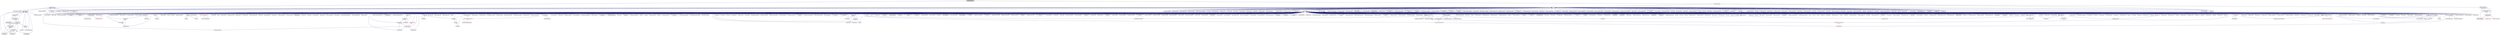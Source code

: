 digraph "calculate_fanout.hpp"
{
  edge [fontname="Helvetica",fontsize="10",labelfontname="Helvetica",labelfontsize="10"];
  node [fontname="Helvetica",fontsize="10",shape=record];
  Node2 [label="calculate_fanout.hpp",height=0.2,width=0.4,color="black", fillcolor="grey75", style="filled", fontcolor="black"];
  Node2 -> Node3 [dir="back",color="midnightblue",fontsize="10",style="solid",fontname="Helvetica"];
  Node3 [label="broadcast.hpp",height=0.2,width=0.4,color="black", fillcolor="white", style="filled",URL="$d8/d93/hpx_2lcos_2broadcast_8hpp.html"];
  Node3 -> Node4 [dir="back",color="midnightblue",fontsize="10",style="solid",fontname="Helvetica"];
  Node4 [label="spmd_block.hpp",height=0.2,width=0.4,color="black", fillcolor="white", style="filled",URL="$d3/d34/lcos_2spmd__block_8hpp.html"];
  Node4 -> Node5 [dir="back",color="midnightblue",fontsize="10",style="solid",fontname="Helvetica"];
  Node5 [label="coarray.hpp",height=0.2,width=0.4,color="black", fillcolor="white", style="filled",URL="$d0/da7/coarray_8hpp.html"];
  Node5 -> Node6 [dir="back",color="midnightblue",fontsize="10",style="solid",fontname="Helvetica"];
  Node6 [label="coarray.cpp",height=0.2,width=0.4,color="black", fillcolor="white", style="filled",URL="$d8/d2c/coarray_8cpp.html"];
  Node5 -> Node7 [dir="back",color="midnightblue",fontsize="10",style="solid",fontname="Helvetica"];
  Node7 [label="coarray_all_reduce.cpp",height=0.2,width=0.4,color="black", fillcolor="white", style="filled",URL="$da/ddb/coarray__all__reduce_8cpp.html"];
  Node4 -> Node8 [dir="back",color="midnightblue",fontsize="10",style="solid",fontname="Helvetica"];
  Node8 [label="view_element.hpp",height=0.2,width=0.4,color="black", fillcolor="white", style="filled",URL="$de/d49/view__element_8hpp.html"];
  Node8 -> Node9 [dir="back",color="midnightblue",fontsize="10",style="solid",fontname="Helvetica"];
  Node9 [label="partitioned_vector\l_local_view_iterator.hpp",height=0.2,width=0.4,color="black", fillcolor="white", style="filled",URL="$d2/dd5/partitioned__vector__local__view__iterator_8hpp.html"];
  Node9 -> Node10 [dir="back",color="midnightblue",fontsize="10",style="solid",fontname="Helvetica"];
  Node10 [label="partitioned_vector\l_local_view.hpp",height=0.2,width=0.4,color="black", fillcolor="white", style="filled",URL="$d3/de6/partitioned__vector__local__view_8hpp.html"];
  Node10 -> Node11 [dir="back",color="midnightblue",fontsize="10",style="solid",fontname="Helvetica"];
  Node11 [label="partitioned_vector\l_view.hpp",height=0.2,width=0.4,color="black", fillcolor="white", style="filled",URL="$d9/db2/include_2partitioned__vector__view_8hpp.html"];
  Node11 -> Node12 [dir="back",color="midnightblue",fontsize="10",style="solid",fontname="Helvetica"];
  Node12 [label="partitioned_vector\l_subview.cpp",height=0.2,width=0.4,color="black", fillcolor="white", style="filled",URL="$dc/d09/partitioned__vector__subview_8cpp.html"];
  Node11 -> Node13 [dir="back",color="midnightblue",fontsize="10",style="solid",fontname="Helvetica"];
  Node13 [label="partitioned_vector\l_view.cpp",height=0.2,width=0.4,color="black", fillcolor="white", style="filled",URL="$d9/dcf/partitioned__vector__view_8cpp.html"];
  Node11 -> Node14 [dir="back",color="midnightblue",fontsize="10",style="solid",fontname="Helvetica"];
  Node14 [label="partitioned_vector\l_view_iterator.cpp",height=0.2,width=0.4,color="black", fillcolor="white", style="filled",URL="$d6/d94/partitioned__vector__view__iterator_8cpp.html"];
  Node10 -> Node12 [dir="back",color="midnightblue",fontsize="10",style="solid",fontname="Helvetica"];
  Node10 -> Node13 [dir="back",color="midnightblue",fontsize="10",style="solid",fontname="Helvetica"];
  Node8 -> Node15 [dir="back",color="midnightblue",fontsize="10",style="solid",fontname="Helvetica"];
  Node15 [label="partitioned_vector\l_view_iterator.hpp",height=0.2,width=0.4,color="black", fillcolor="white", style="filled",URL="$df/d4b/partitioned__vector__view__iterator_8hpp.html"];
  Node15 -> Node16 [dir="back",color="midnightblue",fontsize="10",style="solid",fontname="Helvetica"];
  Node16 [label="partitioned_vector\l_view.hpp",height=0.2,width=0.4,color="black", fillcolor="white", style="filled",URL="$da/dc2/components_2containers_2partitioned__vector_2partitioned__vector__view_8hpp.html"];
  Node16 -> Node5 [dir="back",color="midnightblue",fontsize="10",style="solid",fontname="Helvetica"];
  Node16 -> Node10 [dir="back",color="midnightblue",fontsize="10",style="solid",fontname="Helvetica"];
  Node16 -> Node11 [dir="back",color="midnightblue",fontsize="10",style="solid",fontname="Helvetica"];
  Node16 -> Node12 [dir="back",color="midnightblue",fontsize="10",style="solid",fontname="Helvetica"];
  Node16 -> Node13 [dir="back",color="midnightblue",fontsize="10",style="solid",fontname="Helvetica"];
  Node4 -> Node16 [dir="back",color="midnightblue",fontsize="10",style="solid",fontname="Helvetica"];
  Node4 -> Node6 [dir="back",color="midnightblue",fontsize="10",style="solid",fontname="Helvetica"];
  Node4 -> Node7 [dir="back",color="midnightblue",fontsize="10",style="solid",fontname="Helvetica"];
  Node4 -> Node12 [dir="back",color="midnightblue",fontsize="10",style="solid",fontname="Helvetica"];
  Node4 -> Node13 [dir="back",color="midnightblue",fontsize="10",style="solid",fontname="Helvetica"];
  Node4 -> Node14 [dir="back",color="midnightblue",fontsize="10",style="solid",fontname="Helvetica"];
  Node4 -> Node17 [dir="back",color="midnightblue",fontsize="10",style="solid",fontname="Helvetica"];
  Node17 [label="global_spmd_block.cpp",height=0.2,width=0.4,color="black", fillcolor="white", style="filled",URL="$da/d4f/global__spmd__block_8cpp.html"];
  Node3 -> Node18 [dir="back",color="midnightblue",fontsize="10",style="solid",fontname="Helvetica"];
  Node18 [label="addressing_service.cpp",height=0.2,width=0.4,color="black", fillcolor="white", style="filled",URL="$d7/d38/addressing__service_8cpp.html"];
  Node3 -> Node19 [dir="back",color="midnightblue",fontsize="10",style="solid",fontname="Helvetica"];
  Node19 [label="runtime_support_server.cpp",height=0.2,width=0.4,color="black", fillcolor="white", style="filled",URL="$de/d5c/runtime__support__server_8cpp.html"];
  Node3 -> Node20 [dir="back",color="midnightblue",fontsize="10",style="solid",fontname="Helvetica"];
  Node20 [label="barrier_hang.cpp",height=0.2,width=0.4,color="black", fillcolor="white", style="filled",URL="$dd/d8b/barrier__hang_8cpp.html"];
  Node3 -> Node21 [dir="back",color="midnightblue",fontsize="10",style="solid",fontname="Helvetica"];
  Node21 [label="broadcast_unwrap_future\l_2885.cpp",height=0.2,width=0.4,color="black", fillcolor="white", style="filled",URL="$da/df6/broadcast__unwrap__future__2885_8cpp.html"];
  Node3 -> Node22 [dir="back",color="midnightblue",fontsize="10",style="solid",fontname="Helvetica"];
  Node22 [label="broadcast_wait_for\l_2822.cpp",height=0.2,width=0.4,color="black", fillcolor="white", style="filled",URL="$dd/de7/broadcast__wait__for__2822_8cpp.html"];
  Node3 -> Node23 [dir="back",color="midnightblue",fontsize="10",style="solid",fontname="Helvetica"];
  Node23 [label="broadcast.cpp",height=0.2,width=0.4,color="black", fillcolor="white", style="filled",URL="$d8/d8b/broadcast_8cpp.html"];
  Node3 -> Node24 [dir="back",color="midnightblue",fontsize="10",style="solid",fontname="Helvetica"];
  Node24 [label="broadcast_apply.cpp",height=0.2,width=0.4,color="black", fillcolor="white", style="filled",URL="$dd/de8/broadcast__apply_8cpp.html"];
  Node2 -> Node25 [dir="back",color="midnightblue",fontsize="10",style="solid",fontname="Helvetica"];
  Node25 [label="reduce.hpp",height=0.2,width=0.4,color="black", fillcolor="white", style="filled",URL="$d6/d4e/lcos_2reduce_8hpp.html"];
  Node25 -> Node26 [dir="back",color="midnightblue",fontsize="10",style="solid",fontname="Helvetica"];
  Node26 [label="partition_unordered\l_map_component.hpp",height=0.2,width=0.4,color="black", fillcolor="white", style="filled",URL="$d8/df3/partition__unordered__map__component_8hpp.html"];
  Node26 -> Node27 [dir="back",color="midnightblue",fontsize="10",style="solid",fontname="Helvetica"];
  Node27 [label="unordered_map.hpp",height=0.2,width=0.4,color="black", fillcolor="white", style="filled",URL="$d9/ddf/hpx_2components_2containers_2unordered_2unordered__map_8hpp.html"];
  Node27 -> Node28 [dir="back",color="midnightblue",fontsize="10",style="solid",fontname="Helvetica"];
  Node28 [label="component_storage.hpp",height=0.2,width=0.4,color="red", fillcolor="white", style="filled",URL="$d6/d36/components_2component__storage_2server_2component__storage_8hpp.html"];
  Node27 -> Node39 [dir="back",color="midnightblue",fontsize="10",style="solid",fontname="Helvetica"];
  Node39 [label="unordered_map.hpp",height=0.2,width=0.4,color="red", fillcolor="white", style="filled",URL="$d6/d06/hpx_2include_2unordered__map_8hpp.html"];
  Node27 -> Node41 [dir="back",color="midnightblue",fontsize="10",style="solid",fontname="Helvetica"];
  Node41 [label="partition_unordered\l_map_component.cpp",height=0.2,width=0.4,color="black", fillcolor="white", style="filled",URL="$d5/d34/partition__unordered__map__component_8cpp.html"];
  Node26 -> Node42 [dir="back",color="midnightblue",fontsize="10",style="solid",fontname="Helvetica"];
  Node42 [label="unordered_map_segmented\l_iterator.hpp",height=0.2,width=0.4,color="black", fillcolor="white", style="filled",URL="$dc/dfd/unordered__map__segmented__iterator_8hpp.html"];
  Node42 -> Node27 [dir="back",color="midnightblue",fontsize="10",style="solid",fontname="Helvetica"];
  Node26 -> Node41 [dir="back",color="midnightblue",fontsize="10",style="solid",fontname="Helvetica"];
  Node25 -> Node43 [dir="back",color="midnightblue",fontsize="10",style="solid",fontname="Helvetica"];
  Node43 [label="lcos.hpp",height=0.2,width=0.4,color="black", fillcolor="white", style="filled",URL="$d5/deb/lcos_8hpp.html"];
  Node43 -> Node44 [dir="back",color="midnightblue",fontsize="10",style="solid",fontname="Helvetica"];
  Node44 [label="allgather_and_gate.cpp",height=0.2,width=0.4,color="black", fillcolor="white", style="filled",URL="$d1/d56/allgather__and__gate_8cpp.html"];
  Node43 -> Node45 [dir="back",color="midnightblue",fontsize="10",style="solid",fontname="Helvetica"];
  Node45 [label="apex_balance.cpp",height=0.2,width=0.4,color="black", fillcolor="white", style="filled",URL="$d4/d8e/apex__balance_8cpp.html"];
  Node43 -> Node46 [dir="back",color="midnightblue",fontsize="10",style="solid",fontname="Helvetica"];
  Node46 [label="apex_policy_engine\l_active_thread_count.cpp",height=0.2,width=0.4,color="black", fillcolor="white", style="filled",URL="$d5/d01/apex__policy__engine__active__thread__count_8cpp.html"];
  Node43 -> Node47 [dir="back",color="midnightblue",fontsize="10",style="solid",fontname="Helvetica"];
  Node47 [label="apex_policy_engine\l_events.cpp",height=0.2,width=0.4,color="black", fillcolor="white", style="filled",URL="$df/d0f/apex__policy__engine__events_8cpp.html"];
  Node43 -> Node48 [dir="back",color="midnightblue",fontsize="10",style="solid",fontname="Helvetica"];
  Node48 [label="apex_policy_engine\l_periodic.cpp",height=0.2,width=0.4,color="black", fillcolor="white", style="filled",URL="$d5/d7b/apex__policy__engine__periodic_8cpp.html"];
  Node43 -> Node49 [dir="back",color="midnightblue",fontsize="10",style="solid",fontname="Helvetica"];
  Node49 [label="heartbeat.cpp",height=0.2,width=0.4,color="black", fillcolor="white", style="filled",URL="$d8/d98/heartbeat_8cpp.html"];
  Node43 -> Node50 [dir="back",color="midnightblue",fontsize="10",style="solid",fontname="Helvetica"];
  Node50 [label="hello_world_component.hpp",height=0.2,width=0.4,color="black", fillcolor="white", style="filled",URL="$df/df0/hello__world__component_8hpp.html"];
  Node50 -> Node51 [dir="back",color="midnightblue",fontsize="10",style="solid",fontname="Helvetica"];
  Node51 [label="hello_world_client.cpp",height=0.2,width=0.4,color="black", fillcolor="white", style="filled",URL="$d5/da6/hello__world__client_8cpp.html"];
  Node50 -> Node52 [dir="back",color="midnightblue",fontsize="10",style="solid",fontname="Helvetica"];
  Node52 [label="hello_world_component.cpp",height=0.2,width=0.4,color="black", fillcolor="white", style="filled",URL="$d8/daa/hello__world__component_8cpp.html"];
  Node43 -> Node53 [dir="back",color="midnightblue",fontsize="10",style="solid",fontname="Helvetica"];
  Node53 [label="row.hpp",height=0.2,width=0.4,color="black", fillcolor="white", style="filled",URL="$dc/d69/row_8hpp.html"];
  Node53 -> Node54 [dir="back",color="midnightblue",fontsize="10",style="solid",fontname="Helvetica"];
  Node54 [label="grid.hpp",height=0.2,width=0.4,color="red", fillcolor="white", style="filled",URL="$dc/d8a/grid_8hpp.html"];
  Node54 -> Node55 [dir="back",color="midnightblue",fontsize="10",style="solid",fontname="Helvetica"];
  Node55 [label="jacobi.cpp",height=0.2,width=0.4,color="black", fillcolor="white", style="filled",URL="$d2/d27/jacobi_8cpp.html"];
  Node54 -> Node56 [dir="back",color="midnightblue",fontsize="10",style="solid",fontname="Helvetica"];
  Node56 [label="solver.hpp",height=0.2,width=0.4,color="red", fillcolor="white", style="filled",URL="$db/d9a/server_2solver_8hpp.html"];
  Node56 -> Node58 [dir="back",color="midnightblue",fontsize="10",style="solid",fontname="Helvetica"];
  Node58 [label="solver.cpp",height=0.2,width=0.4,color="black", fillcolor="white", style="filled",URL="$d6/d94/solver_8cpp.html"];
  Node54 -> Node59 [dir="back",color="midnightblue",fontsize="10",style="solid",fontname="Helvetica"];
  Node59 [label="grid.cpp",height=0.2,width=0.4,color="black", fillcolor="white", style="filled",URL="$d6/d1b/jacobi__component_2grid_8cpp.html"];
  Node53 -> Node60 [dir="back",color="midnightblue",fontsize="10",style="solid",fontname="Helvetica"];
  Node60 [label="stencil_iterator.hpp",height=0.2,width=0.4,color="black", fillcolor="white", style="filled",URL="$dc/d5c/server_2stencil__iterator_8hpp.html"];
  Node60 -> Node56 [dir="back",color="midnightblue",fontsize="10",style="solid",fontname="Helvetica"];
  Node60 -> Node61 [dir="back",color="midnightblue",fontsize="10",style="solid",fontname="Helvetica"];
  Node61 [label="stencil_iterator.cpp",height=0.2,width=0.4,color="black", fillcolor="white", style="filled",URL="$d6/de1/server_2stencil__iterator_8cpp.html"];
  Node60 -> Node62 [dir="back",color="midnightblue",fontsize="10",style="solid",fontname="Helvetica"];
  Node62 [label="stencil_iterator.cpp",height=0.2,width=0.4,color="black", fillcolor="white", style="filled",URL="$d7/d71/stencil__iterator_8cpp.html"];
  Node53 -> Node59 [dir="back",color="midnightblue",fontsize="10",style="solid",fontname="Helvetica"];
  Node43 -> Node63 [dir="back",color="midnightblue",fontsize="10",style="solid",fontname="Helvetica"];
  Node63 [label="stencil_iterator.hpp",height=0.2,width=0.4,color="black", fillcolor="white", style="filled",URL="$d4/dc8/stencil__iterator_8hpp.html"];
  Node63 -> Node56 [dir="back",color="midnightblue",fontsize="10",style="solid",fontname="Helvetica"];
  Node63 -> Node60 [dir="back",color="midnightblue",fontsize="10",style="solid",fontname="Helvetica"];
  Node63 -> Node62 [dir="back",color="midnightblue",fontsize="10",style="solid",fontname="Helvetica"];
  Node43 -> Node60 [dir="back",color="midnightblue",fontsize="10",style="solid",fontname="Helvetica"];
  Node43 -> Node64 [dir="back",color="midnightblue",fontsize="10",style="solid",fontname="Helvetica"];
  Node64 [label="jacobi_hpx.cpp",height=0.2,width=0.4,color="black", fillcolor="white", style="filled",URL="$d8/d72/jacobi__hpx_8cpp.html"];
  Node43 -> Node65 [dir="back",color="midnightblue",fontsize="10",style="solid",fontname="Helvetica"];
  Node65 [label="jacobi_nonuniform_hpx.cpp",height=0.2,width=0.4,color="black", fillcolor="white", style="filled",URL="$de/d56/jacobi__nonuniform__hpx_8cpp.html"];
  Node43 -> Node66 [dir="back",color="midnightblue",fontsize="10",style="solid",fontname="Helvetica"];
  Node66 [label="enumerate_threads.cpp",height=0.2,width=0.4,color="black", fillcolor="white", style="filled",URL="$d3/dd4/enumerate__threads_8cpp.html"];
  Node43 -> Node67 [dir="back",color="midnightblue",fontsize="10",style="solid",fontname="Helvetica"];
  Node67 [label="fibonacci_await.cpp",height=0.2,width=0.4,color="black", fillcolor="white", style="filled",URL="$dc/d1c/fibonacci__await_8cpp.html"];
  Node43 -> Node68 [dir="back",color="midnightblue",fontsize="10",style="solid",fontname="Helvetica"];
  Node68 [label="fibonacci_dataflow.cpp",height=0.2,width=0.4,color="black", fillcolor="white", style="filled",URL="$df/d3d/fibonacci__dataflow_8cpp.html"];
  Node43 -> Node69 [dir="back",color="midnightblue",fontsize="10",style="solid",fontname="Helvetica"];
  Node69 [label="fibonacci_futures.cpp",height=0.2,width=0.4,color="black", fillcolor="white", style="filled",URL="$d6/de3/fibonacci__futures_8cpp.html"];
  Node43 -> Node70 [dir="back",color="midnightblue",fontsize="10",style="solid",fontname="Helvetica"];
  Node70 [label="fibonacci_futures_distributed.cpp",height=0.2,width=0.4,color="black", fillcolor="white", style="filled",URL="$d1/dc9/fibonacci__futures__distributed_8cpp.html"];
  Node43 -> Node71 [dir="back",color="midnightblue",fontsize="10",style="solid",fontname="Helvetica"];
  Node71 [label="fractals.cpp",height=0.2,width=0.4,color="black", fillcolor="white", style="filled",URL="$d8/d58/fractals_8cpp.html"];
  Node43 -> Node72 [dir="back",color="midnightblue",fontsize="10",style="solid",fontname="Helvetica"];
  Node72 [label="fractals_executor.cpp",height=0.2,width=0.4,color="black", fillcolor="white", style="filled",URL="$d9/da9/fractals__executor_8cpp.html"];
  Node43 -> Node73 [dir="back",color="midnightblue",fontsize="10",style="solid",fontname="Helvetica"];
  Node73 [label="fractals_struct.cpp",height=0.2,width=0.4,color="black", fillcolor="white", style="filled",URL="$d8/d2f/fractals__struct_8cpp.html"];
  Node43 -> Node74 [dir="back",color="midnightblue",fontsize="10",style="solid",fontname="Helvetica"];
  Node74 [label="hello_world.cpp",height=0.2,width=0.4,color="black", fillcolor="white", style="filled",URL="$d0/d67/hello__world_8cpp.html"];
  Node43 -> Node75 [dir="back",color="midnightblue",fontsize="10",style="solid",fontname="Helvetica"];
  Node75 [label="latch_local.cpp",height=0.2,width=0.4,color="black", fillcolor="white", style="filled",URL="$dd/dd3/latch__local_8cpp.html"];
  Node43 -> Node76 [dir="back",color="midnightblue",fontsize="10",style="solid",fontname="Helvetica"];
  Node76 [label="latch_remote.cpp",height=0.2,width=0.4,color="black", fillcolor="white", style="filled",URL="$df/d59/latch__remote_8cpp.html"];
  Node43 -> Node77 [dir="back",color="midnightblue",fontsize="10",style="solid",fontname="Helvetica"];
  Node77 [label="local_channel.cpp",height=0.2,width=0.4,color="black", fillcolor="white", style="filled",URL="$d0/d3e/local__channel_8cpp.html"];
  Node43 -> Node78 [dir="back",color="midnightblue",fontsize="10",style="solid",fontname="Helvetica"];
  Node78 [label="pingpong.cpp",height=0.2,width=0.4,color="black", fillcolor="white", style="filled",URL="$dd/d4d/pingpong_8cpp.html"];
  Node43 -> Node79 [dir="back",color="midnightblue",fontsize="10",style="solid",fontname="Helvetica"];
  Node79 [label="shared_mutex.cpp",height=0.2,width=0.4,color="black", fillcolor="white", style="filled",URL="$da/d0b/shared__mutex_8cpp.html"];
  Node43 -> Node80 [dir="back",color="midnightblue",fontsize="10",style="solid",fontname="Helvetica"];
  Node80 [label="wait_composition.cpp",height=0.2,width=0.4,color="black", fillcolor="white", style="filled",URL="$d6/d13/wait__composition_8cpp.html"];
  Node43 -> Node81 [dir="back",color="midnightblue",fontsize="10",style="solid",fontname="Helvetica"];
  Node81 [label="sheneos_compare.cpp",height=0.2,width=0.4,color="black", fillcolor="white", style="filled",URL="$dc/d11/sheneos__compare_8cpp.html"];
  Node43 -> Node82 [dir="back",color="midnightblue",fontsize="10",style="solid",fontname="Helvetica"];
  Node82 [label="spell_check_file.cpp",height=0.2,width=0.4,color="black", fillcolor="white", style="filled",URL="$df/df7/spell__check__file_8cpp.html"];
  Node43 -> Node83 [dir="back",color="midnightblue",fontsize="10",style="solid",fontname="Helvetica"];
  Node83 [label="spell_check_simple.cpp",height=0.2,width=0.4,color="black", fillcolor="white", style="filled",URL="$dd/d54/spell__check__simple_8cpp.html"];
  Node43 -> Node84 [dir="back",color="midnightblue",fontsize="10",style="solid",fontname="Helvetica"];
  Node84 [label="simple_central_tuplespace\l_client.cpp",height=0.2,width=0.4,color="black", fillcolor="white", style="filled",URL="$d1/d7b/simple__central__tuplespace__client_8cpp.html"];
  Node43 -> Node85 [dir="back",color="midnightblue",fontsize="10",style="solid",fontname="Helvetica"];
  Node85 [label="hpx.hpp",height=0.2,width=0.4,color="red", fillcolor="white", style="filled",URL="$d0/daa/hpx_8hpp.html"];
  Node85 -> Node86 [dir="back",color="midnightblue",fontsize="10",style="solid",fontname="Helvetica"];
  Node86 [label="1d_stencil_1.cpp",height=0.2,width=0.4,color="black", fillcolor="white", style="filled",URL="$d2/db1/1d__stencil__1_8cpp.html"];
  Node85 -> Node87 [dir="back",color="midnightblue",fontsize="10",style="solid",fontname="Helvetica"];
  Node87 [label="1d_stencil_2.cpp",height=0.2,width=0.4,color="black", fillcolor="white", style="filled",URL="$d3/dd1/1d__stencil__2_8cpp.html"];
  Node85 -> Node88 [dir="back",color="midnightblue",fontsize="10",style="solid",fontname="Helvetica"];
  Node88 [label="1d_stencil_3.cpp",height=0.2,width=0.4,color="black", fillcolor="white", style="filled",URL="$db/d19/1d__stencil__3_8cpp.html"];
  Node85 -> Node89 [dir="back",color="midnightblue",fontsize="10",style="solid",fontname="Helvetica"];
  Node89 [label="1d_stencil_4.cpp",height=0.2,width=0.4,color="black", fillcolor="white", style="filled",URL="$d1/d7d/1d__stencil__4_8cpp.html"];
  Node85 -> Node90 [dir="back",color="midnightblue",fontsize="10",style="solid",fontname="Helvetica"];
  Node90 [label="1d_stencil_4_parallel.cpp",height=0.2,width=0.4,color="black", fillcolor="white", style="filled",URL="$d6/d05/1d__stencil__4__parallel_8cpp.html"];
  Node85 -> Node91 [dir="back",color="midnightblue",fontsize="10",style="solid",fontname="Helvetica"];
  Node91 [label="1d_stencil_4_repart.cpp",height=0.2,width=0.4,color="black", fillcolor="white", style="filled",URL="$d0/d6b/1d__stencil__4__repart_8cpp.html"];
  Node85 -> Node92 [dir="back",color="midnightblue",fontsize="10",style="solid",fontname="Helvetica"];
  Node92 [label="1d_stencil_4_throttle.cpp",height=0.2,width=0.4,color="black", fillcolor="white", style="filled",URL="$d6/de5/1d__stencil__4__throttle_8cpp.html"];
  Node85 -> Node93 [dir="back",color="midnightblue",fontsize="10",style="solid",fontname="Helvetica"];
  Node93 [label="1d_stencil_5.cpp",height=0.2,width=0.4,color="black", fillcolor="white", style="filled",URL="$d7/d2a/1d__stencil__5_8cpp.html"];
  Node85 -> Node94 [dir="back",color="midnightblue",fontsize="10",style="solid",fontname="Helvetica"];
  Node94 [label="1d_stencil_6.cpp",height=0.2,width=0.4,color="black", fillcolor="white", style="filled",URL="$db/de7/1d__stencil__6_8cpp.html"];
  Node85 -> Node95 [dir="back",color="midnightblue",fontsize="10",style="solid",fontname="Helvetica"];
  Node95 [label="1d_stencil_7.cpp",height=0.2,width=0.4,color="black", fillcolor="white", style="filled",URL="$d4/d5a/1d__stencil__7_8cpp.html"];
  Node85 -> Node96 [dir="back",color="midnightblue",fontsize="10",style="solid",fontname="Helvetica"];
  Node96 [label="1d_stencil_8.cpp",height=0.2,width=0.4,color="black", fillcolor="white", style="filled",URL="$df/de0/1d__stencil__8_8cpp.html"];
  Node85 -> Node97 [dir="back",color="midnightblue",fontsize="10",style="solid",fontname="Helvetica"];
  Node97 [label="accumulator.cpp",height=0.2,width=0.4,color="black", fillcolor="white", style="filled",URL="$d1/d81/accumulator_8cpp.html"];
  Node85 -> Node98 [dir="back",color="midnightblue",fontsize="10",style="solid",fontname="Helvetica"];
  Node98 [label="accumulator.hpp",height=0.2,width=0.4,color="red", fillcolor="white", style="filled",URL="$d4/d9d/server_2accumulator_8hpp.html"];
  Node98 -> Node97 [dir="back",color="midnightblue",fontsize="10",style="solid",fontname="Helvetica"];
  Node85 -> Node101 [dir="back",color="midnightblue",fontsize="10",style="solid",fontname="Helvetica"];
  Node101 [label="template_function_accumulator.hpp",height=0.2,width=0.4,color="black", fillcolor="white", style="filled",URL="$d7/da6/server_2template__function__accumulator_8hpp.html"];
  Node101 -> Node102 [dir="back",color="midnightblue",fontsize="10",style="solid",fontname="Helvetica"];
  Node102 [label="template_function_accumulator.cpp",height=0.2,width=0.4,color="black", fillcolor="white", style="filled",URL="$d5/d02/template__function__accumulator_8cpp.html"];
  Node101 -> Node103 [dir="back",color="midnightblue",fontsize="10",style="solid",fontname="Helvetica"];
  Node103 [label="template_function_accumulator.hpp",height=0.2,width=0.4,color="red", fillcolor="white", style="filled",URL="$d3/de9/template__function__accumulator_8hpp.html"];
  Node85 -> Node105 [dir="back",color="midnightblue",fontsize="10",style="solid",fontname="Helvetica"];
  Node105 [label="template_accumulator.cpp",height=0.2,width=0.4,color="black", fillcolor="white", style="filled",URL="$d0/d4a/template__accumulator_8cpp.html"];
  Node85 -> Node102 [dir="back",color="midnightblue",fontsize="10",style="solid",fontname="Helvetica"];
  Node85 -> Node103 [dir="back",color="midnightblue",fontsize="10",style="solid",fontname="Helvetica"];
  Node85 -> Node106 [dir="back",color="midnightblue",fontsize="10",style="solid",fontname="Helvetica"];
  Node106 [label="allgather_module.cpp",height=0.2,width=0.4,color="black", fillcolor="white", style="filled",URL="$df/de4/allgather__module_8cpp.html"];
  Node85 -> Node107 [dir="back",color="midnightblue",fontsize="10",style="solid",fontname="Helvetica"];
  Node107 [label="allgather.cpp",height=0.2,width=0.4,color="black", fillcolor="white", style="filled",URL="$d7/d06/allgather_8cpp.html"];
  Node85 -> Node44 [dir="back",color="midnightblue",fontsize="10",style="solid",fontname="Helvetica"];
  Node85 -> Node108 [dir="back",color="midnightblue",fontsize="10",style="solid",fontname="Helvetica"];
  Node108 [label="ag_client.cpp",height=0.2,width=0.4,color="black", fillcolor="white", style="filled",URL="$d4/d5d/ag__client_8cpp.html"];
  Node85 -> Node109 [dir="back",color="midnightblue",fontsize="10",style="solid",fontname="Helvetica"];
  Node109 [label="hpx_thread_phase.cpp",height=0.2,width=0.4,color="black", fillcolor="white", style="filled",URL="$d5/dca/hpx__thread__phase_8cpp.html"];
  Node85 -> Node110 [dir="back",color="midnightblue",fontsize="10",style="solid",fontname="Helvetica"];
  Node110 [label="os_thread_num.cpp",height=0.2,width=0.4,color="black", fillcolor="white", style="filled",URL="$d2/dfb/os__thread__num_8cpp.html"];
  Node85 -> Node111 [dir="back",color="midnightblue",fontsize="10",style="solid",fontname="Helvetica"];
  Node111 [label="cancelable_action.cpp",height=0.2,width=0.4,color="black", fillcolor="white", style="filled",URL="$d5/d0c/cancelable__action_8cpp.html"];
  Node85 -> Node112 [dir="back",color="midnightblue",fontsize="10",style="solid",fontname="Helvetica"];
  Node112 [label="cancelable_action.hpp",height=0.2,width=0.4,color="black", fillcolor="white", style="filled",URL="$d5/d4d/server_2cancelable__action_8hpp.html"];
  Node112 -> Node111 [dir="back",color="midnightblue",fontsize="10",style="solid",fontname="Helvetica"];
  Node112 -> Node113 [dir="back",color="midnightblue",fontsize="10",style="solid",fontname="Helvetica"];
  Node113 [label="cancelable_action.hpp",height=0.2,width=0.4,color="red", fillcolor="white", style="filled",URL="$d0/da3/stubs_2cancelable__action_8hpp.html"];
  Node85 -> Node113 [dir="back",color="midnightblue",fontsize="10",style="solid",fontname="Helvetica"];
  Node85 -> Node115 [dir="back",color="midnightblue",fontsize="10",style="solid",fontname="Helvetica"];
  Node115 [label="cancelable_action_client.cpp",height=0.2,width=0.4,color="black", fillcolor="white", style="filled",URL="$d1/db8/cancelable__action__client_8cpp.html"];
  Node85 -> Node116 [dir="back",color="midnightblue",fontsize="10",style="solid",fontname="Helvetica"];
  Node116 [label="cublas_matmul.cpp",height=0.2,width=0.4,color="black", fillcolor="white", style="filled",URL="$dd/d84/cublas__matmul_8cpp.html"];
  Node85 -> Node117 [dir="back",color="midnightblue",fontsize="10",style="solid",fontname="Helvetica"];
  Node117 [label="win_perf_counters.cpp",height=0.2,width=0.4,color="black", fillcolor="white", style="filled",URL="$d8/d11/win__perf__counters_8cpp.html"];
  Node85 -> Node118 [dir="back",color="midnightblue",fontsize="10",style="solid",fontname="Helvetica"];
  Node118 [label="win_perf_counters.hpp",height=0.2,width=0.4,color="black", fillcolor="white", style="filled",URL="$d5/da7/win__perf__counters_8hpp.html"];
  Node85 -> Node50 [dir="back",color="midnightblue",fontsize="10",style="solid",fontname="Helvetica"];
  Node85 -> Node119 [dir="back",color="midnightblue",fontsize="10",style="solid",fontname="Helvetica"];
  Node119 [label="interpolate1d.cpp",height=0.2,width=0.4,color="black", fillcolor="white", style="filled",URL="$d0/d05/interpolate1d_8cpp.html"];
  Node85 -> Node120 [dir="back",color="midnightblue",fontsize="10",style="solid",fontname="Helvetica"];
  Node120 [label="partition.hpp",height=0.2,width=0.4,color="black", fillcolor="white", style="filled",URL="$d0/d7a/examples_2interpolate1d_2interpolate1d_2partition_8hpp.html"];
  Node120 -> Node119 [dir="back",color="midnightblue",fontsize="10",style="solid",fontname="Helvetica"];
  Node120 -> Node121 [dir="back",color="midnightblue",fontsize="10",style="solid",fontname="Helvetica"];
  Node121 [label="interpolate1d.hpp",height=0.2,width=0.4,color="red", fillcolor="white", style="filled",URL="$d4/dc7/interpolate1d_8hpp.html"];
  Node121 -> Node119 [dir="back",color="midnightblue",fontsize="10",style="solid",fontname="Helvetica"];
  Node85 -> Node123 [dir="back",color="midnightblue",fontsize="10",style="solid",fontname="Helvetica"];
  Node123 [label="partition.hpp",height=0.2,width=0.4,color="black", fillcolor="white", style="filled",URL="$d0/dff/examples_2interpolate1d_2interpolate1d_2server_2partition_8hpp.html"];
  Node123 -> Node120 [dir="back",color="midnightblue",fontsize="10",style="solid",fontname="Helvetica"];
  Node123 -> Node124 [dir="back",color="midnightblue",fontsize="10",style="solid",fontname="Helvetica"];
  Node124 [label="partition.cpp",height=0.2,width=0.4,color="black", fillcolor="white", style="filled",URL="$d0/d4f/examples_2interpolate1d_2interpolate1d_2server_2partition_8cpp.html"];
  Node85 -> Node121 [dir="back",color="midnightblue",fontsize="10",style="solid",fontname="Helvetica"];
  Node85 -> Node125 [dir="back",color="midnightblue",fontsize="10",style="solid",fontname="Helvetica"];
  Node125 [label="read_values.cpp",height=0.2,width=0.4,color="black", fillcolor="white", style="filled",URL="$d0/d8c/interpolate1d_2interpolate1d_2read__values_8cpp.html"];
  Node85 -> Node124 [dir="back",color="midnightblue",fontsize="10",style="solid",fontname="Helvetica"];
  Node85 -> Node55 [dir="back",color="midnightblue",fontsize="10",style="solid",fontname="Helvetica"];
  Node85 -> Node59 [dir="back",color="midnightblue",fontsize="10",style="solid",fontname="Helvetica"];
  Node85 -> Node126 [dir="back",color="midnightblue",fontsize="10",style="solid",fontname="Helvetica"];
  Node126 [label="row.cpp",height=0.2,width=0.4,color="black", fillcolor="white", style="filled",URL="$d3/d86/server_2row_8cpp.html"];
  Node85 -> Node58 [dir="back",color="midnightblue",fontsize="10",style="solid",fontname="Helvetica"];
  Node85 -> Node61 [dir="back",color="midnightblue",fontsize="10",style="solid",fontname="Helvetica"];
  Node85 -> Node62 [dir="back",color="midnightblue",fontsize="10",style="solid",fontname="Helvetica"];
  Node85 -> Node127 [dir="back",color="midnightblue",fontsize="10",style="solid",fontname="Helvetica"];
  Node127 [label="jacobi.cpp",height=0.2,width=0.4,color="black", fillcolor="white", style="filled",URL="$d3/d44/smp_2jacobi_8cpp.html"];
  Node85 -> Node64 [dir="back",color="midnightblue",fontsize="10",style="solid",fontname="Helvetica"];
  Node85 -> Node128 [dir="back",color="midnightblue",fontsize="10",style="solid",fontname="Helvetica"];
  Node128 [label="jacobi_nonuniform.cpp",height=0.2,width=0.4,color="black", fillcolor="white", style="filled",URL="$dd/ddc/jacobi__nonuniform_8cpp.html"];
  Node85 -> Node65 [dir="back",color="midnightblue",fontsize="10",style="solid",fontname="Helvetica"];
  Node85 -> Node129 [dir="back",color="midnightblue",fontsize="10",style="solid",fontname="Helvetica"];
  Node129 [label="nqueen.cpp",height=0.2,width=0.4,color="black", fillcolor="white", style="filled",URL="$db/dca/nqueen_8cpp.html"];
  Node85 -> Node130 [dir="back",color="midnightblue",fontsize="10",style="solid",fontname="Helvetica"];
  Node130 [label="nqueen.hpp",height=0.2,width=0.4,color="red", fillcolor="white", style="filled",URL="$de/d58/server_2nqueen_8hpp.html"];
  Node130 -> Node129 [dir="back",color="midnightblue",fontsize="10",style="solid",fontname="Helvetica"];
  Node85 -> Node133 [dir="back",color="midnightblue",fontsize="10",style="solid",fontname="Helvetica"];
  Node133 [label="nqueen_client.cpp",height=0.2,width=0.4,color="black", fillcolor="white", style="filled",URL="$d3/d5e/nqueen__client_8cpp.html"];
  Node85 -> Node134 [dir="back",color="midnightblue",fontsize="10",style="solid",fontname="Helvetica"];
  Node134 [label="sine.cpp",height=0.2,width=0.4,color="black", fillcolor="white", style="filled",URL="$d3/d0d/server_2sine_8cpp.html"];
  Node85 -> Node135 [dir="back",color="midnightblue",fontsize="10",style="solid",fontname="Helvetica"];
  Node135 [label="sine.hpp",height=0.2,width=0.4,color="black", fillcolor="white", style="filled",URL="$d8/dac/sine_8hpp.html"];
  Node135 -> Node134 [dir="back",color="midnightblue",fontsize="10",style="solid",fontname="Helvetica"];
  Node135 -> Node136 [dir="back",color="midnightblue",fontsize="10",style="solid",fontname="Helvetica"];
  Node136 [label="sine.cpp",height=0.2,width=0.4,color="black", fillcolor="white", style="filled",URL="$d5/dd8/sine_8cpp.html"];
  Node85 -> Node136 [dir="back",color="midnightblue",fontsize="10",style="solid",fontname="Helvetica"];
  Node85 -> Node137 [dir="back",color="midnightblue",fontsize="10",style="solid",fontname="Helvetica"];
  Node137 [label="sine_client.cpp",height=0.2,width=0.4,color="black", fillcolor="white", style="filled",URL="$db/d62/sine__client_8cpp.html"];
  Node85 -> Node138 [dir="back",color="midnightblue",fontsize="10",style="solid",fontname="Helvetica"];
  Node138 [label="qt.cpp",height=0.2,width=0.4,color="black", fillcolor="white", style="filled",URL="$df/d90/qt_8cpp.html"];
  Node85 -> Node139 [dir="back",color="midnightblue",fontsize="10",style="solid",fontname="Helvetica"];
  Node139 [label="queue_client.cpp",height=0.2,width=0.4,color="black", fillcolor="white", style="filled",URL="$d7/d96/queue__client_8cpp.html"];
  Node85 -> Node140 [dir="back",color="midnightblue",fontsize="10",style="solid",fontname="Helvetica"];
  Node140 [label="customize_async.cpp",height=0.2,width=0.4,color="black", fillcolor="white", style="filled",URL="$d0/d82/customize__async_8cpp.html"];
  Node85 -> Node141 [dir="back",color="midnightblue",fontsize="10",style="solid",fontname="Helvetica"];
  Node141 [label="data_actions.cpp",height=0.2,width=0.4,color="black", fillcolor="white", style="filled",URL="$dc/d68/data__actions_8cpp.html"];
  Node85 -> Node142 [dir="back",color="midnightblue",fontsize="10",style="solid",fontname="Helvetica"];
  Node142 [label="error_handling.cpp",height=0.2,width=0.4,color="black", fillcolor="white", style="filled",URL="$d9/d96/error__handling_8cpp.html"];
  Node85 -> Node143 [dir="back",color="midnightblue",fontsize="10",style="solid",fontname="Helvetica"];
  Node143 [label="event_synchronization.cpp",height=0.2,width=0.4,color="black", fillcolor="white", style="filled",URL="$d0/d35/event__synchronization_8cpp.html"];
  Node85 -> Node144 [dir="back",color="midnightblue",fontsize="10",style="solid",fontname="Helvetica"];
  Node144 [label="factorial.cpp",height=0.2,width=0.4,color="black", fillcolor="white", style="filled",URL="$d9/d00/factorial_8cpp.html"];
  Node85 -> Node145 [dir="back",color="midnightblue",fontsize="10",style="solid",fontname="Helvetica"];
  Node145 [label="file_serialization.cpp",height=0.2,width=0.4,color="black", fillcolor="white", style="filled",URL="$de/d58/file__serialization_8cpp.html"];
  Node85 -> Node146 [dir="back",color="midnightblue",fontsize="10",style="solid",fontname="Helvetica"];
  Node146 [label="init_globally.cpp",height=0.2,width=0.4,color="black", fillcolor="white", style="filled",URL="$d6/dad/init__globally_8cpp.html"];
  Node85 -> Node147 [dir="back",color="midnightblue",fontsize="10",style="solid",fontname="Helvetica"];
  Node147 [label="interest_calculator.cpp",height=0.2,width=0.4,color="black", fillcolor="white", style="filled",URL="$d2/d86/interest__calculator_8cpp.html"];
  Node85 -> Node148 [dir="back",color="midnightblue",fontsize="10",style="solid",fontname="Helvetica"];
  Node148 [label="non_atomic_rma.cpp",height=0.2,width=0.4,color="black", fillcolor="white", style="filled",URL="$d7/d8b/non__atomic__rma_8cpp.html"];
  Node85 -> Node149 [dir="back",color="midnightblue",fontsize="10",style="solid",fontname="Helvetica"];
  Node149 [label="partitioned_vector\l_spmd_foreach.cpp",height=0.2,width=0.4,color="black", fillcolor="white", style="filled",URL="$db/d7c/partitioned__vector__spmd__foreach_8cpp.html"];
  Node85 -> Node150 [dir="back",color="midnightblue",fontsize="10",style="solid",fontname="Helvetica"];
  Node150 [label="pipeline1.cpp",height=0.2,width=0.4,color="black", fillcolor="white", style="filled",URL="$d5/d77/pipeline1_8cpp.html"];
  Node85 -> Node151 [dir="back",color="midnightblue",fontsize="10",style="solid",fontname="Helvetica"];
  Node151 [label="quicksort.cpp",height=0.2,width=0.4,color="black", fillcolor="white", style="filled",URL="$d3/d1e/quicksort_8cpp.html"];
  Node85 -> Node152 [dir="back",color="midnightblue",fontsize="10",style="solid",fontname="Helvetica"];
  Node152 [label="receive_buffer.cpp",height=0.2,width=0.4,color="black", fillcolor="white", style="filled",URL="$d7/d10/receive__buffer_8cpp.html"];
  Node85 -> Node153 [dir="back",color="midnightblue",fontsize="10",style="solid",fontname="Helvetica"];
  Node153 [label="safe_object.cpp",height=0.2,width=0.4,color="black", fillcolor="white", style="filled",URL="$dd/d52/safe__object_8cpp.html"];
  Node85 -> Node154 [dir="back",color="midnightblue",fontsize="10",style="solid",fontname="Helvetica"];
  Node154 [label="sort_by_key_demo.cpp",height=0.2,width=0.4,color="black", fillcolor="white", style="filled",URL="$da/d20/sort__by__key__demo_8cpp.html"];
  Node85 -> Node155 [dir="back",color="midnightblue",fontsize="10",style="solid",fontname="Helvetica"];
  Node155 [label="timed_wake.cpp",height=0.2,width=0.4,color="black", fillcolor="white", style="filled",URL="$d8/df9/timed__wake_8cpp.html"];
  Node85 -> Node156 [dir="back",color="midnightblue",fontsize="10",style="solid",fontname="Helvetica"];
  Node156 [label="vector_counting_dotproduct.cpp",height=0.2,width=0.4,color="black", fillcolor="white", style="filled",URL="$df/de9/vector__counting__dotproduct_8cpp.html"];
  Node85 -> Node157 [dir="back",color="midnightblue",fontsize="10",style="solid",fontname="Helvetica"];
  Node157 [label="vector_zip_dotproduct.cpp",height=0.2,width=0.4,color="black", fillcolor="white", style="filled",URL="$dc/d18/vector__zip__dotproduct_8cpp.html"];
  Node85 -> Node158 [dir="back",color="midnightblue",fontsize="10",style="solid",fontname="Helvetica"];
  Node158 [label="zerocopy_rdma.cpp",height=0.2,width=0.4,color="black", fillcolor="white", style="filled",URL="$d1/dad/zerocopy__rdma_8cpp.html"];
  Node85 -> Node159 [dir="back",color="midnightblue",fontsize="10",style="solid",fontname="Helvetica"];
  Node159 [label="random_mem_access.cpp",height=0.2,width=0.4,color="black", fillcolor="white", style="filled",URL="$d1/d51/random__mem__access_8cpp.html"];
  Node85 -> Node160 [dir="back",color="midnightblue",fontsize="10",style="solid",fontname="Helvetica"];
  Node160 [label="random_mem_access.hpp",height=0.2,width=0.4,color="red", fillcolor="white", style="filled",URL="$d0/d19/server_2random__mem__access_8hpp.html"];
  Node160 -> Node159 [dir="back",color="midnightblue",fontsize="10",style="solid",fontname="Helvetica"];
  Node85 -> Node163 [dir="back",color="midnightblue",fontsize="10",style="solid",fontname="Helvetica"];
  Node163 [label="random_mem_access_client.cpp",height=0.2,width=0.4,color="black", fillcolor="white", style="filled",URL="$df/d1b/random__mem__access__client_8cpp.html"];
  Node85 -> Node164 [dir="back",color="midnightblue",fontsize="10",style="solid",fontname="Helvetica"];
  Node164 [label="oversubscribing_resource\l_partitioner.cpp",height=0.2,width=0.4,color="black", fillcolor="white", style="filled",URL="$dd/dee/oversubscribing__resource__partitioner_8cpp.html"];
  Node85 -> Node165 [dir="back",color="midnightblue",fontsize="10",style="solid",fontname="Helvetica"];
  Node165 [label="simple_resource_partitioner.cpp",height=0.2,width=0.4,color="black", fillcolor="white", style="filled",URL="$d5/df9/simple__resource__partitioner_8cpp.html"];
  Node85 -> Node166 [dir="back",color="midnightblue",fontsize="10",style="solid",fontname="Helvetica"];
  Node166 [label="dimension.hpp",height=0.2,width=0.4,color="red", fillcolor="white", style="filled",URL="$d6/d39/sheneos_2sheneos_2dimension_8hpp.html"];
  Node166 -> Node172 [dir="back",color="midnightblue",fontsize="10",style="solid",fontname="Helvetica"];
  Node172 [label="partition3d.hpp",height=0.2,width=0.4,color="black", fillcolor="white", style="filled",URL="$dd/dbf/server_2partition3d_8hpp.html"];
  Node172 -> Node173 [dir="back",color="midnightblue",fontsize="10",style="solid",fontname="Helvetica"];
  Node173 [label="partition3d.hpp",height=0.2,width=0.4,color="black", fillcolor="white", style="filled",URL="$d1/d50/partition3d_8hpp.html"];
  Node173 -> Node169 [dir="back",color="midnightblue",fontsize="10",style="solid",fontname="Helvetica"];
  Node169 [label="interpolator.cpp",height=0.2,width=0.4,color="black", fillcolor="white", style="filled",URL="$d5/d02/interpolator_8cpp.html"];
  Node173 -> Node174 [dir="back",color="midnightblue",fontsize="10",style="solid",fontname="Helvetica"];
  Node174 [label="interpolator.hpp",height=0.2,width=0.4,color="red", fillcolor="white", style="filled",URL="$dc/d3b/interpolator_8hpp.html"];
  Node174 -> Node169 [dir="back",color="midnightblue",fontsize="10",style="solid",fontname="Helvetica"];
  Node174 -> Node81 [dir="back",color="midnightblue",fontsize="10",style="solid",fontname="Helvetica"];
  Node174 -> Node176 [dir="back",color="midnightblue",fontsize="10",style="solid",fontname="Helvetica"];
  Node176 [label="sheneos_test.cpp",height=0.2,width=0.4,color="black", fillcolor="white", style="filled",URL="$d4/d6e/sheneos__test_8cpp.html"];
  Node172 -> Node171 [dir="back",color="midnightblue",fontsize="10",style="solid",fontname="Helvetica"];
  Node171 [label="partition3d.cpp",height=0.2,width=0.4,color="black", fillcolor="white", style="filled",URL="$de/d70/partition3d_8cpp.html"];
  Node85 -> Node169 [dir="back",color="midnightblue",fontsize="10",style="solid",fontname="Helvetica"];
  Node85 -> Node173 [dir="back",color="midnightblue",fontsize="10",style="solid",fontname="Helvetica"];
  Node85 -> Node172 [dir="back",color="midnightblue",fontsize="10",style="solid",fontname="Helvetica"];
  Node85 -> Node174 [dir="back",color="midnightblue",fontsize="10",style="solid",fontname="Helvetica"];
  Node85 -> Node177 [dir="back",color="midnightblue",fontsize="10",style="solid",fontname="Helvetica"];
  Node177 [label="configuration.hpp",height=0.2,width=0.4,color="red", fillcolor="white", style="filled",URL="$dc/d0a/configuration_8hpp.html"];
  Node177 -> Node174 [dir="back",color="midnightblue",fontsize="10",style="solid",fontname="Helvetica"];
  Node85 -> Node170 [dir="back",color="midnightblue",fontsize="10",style="solid",fontname="Helvetica"];
  Node170 [label="read_values.cpp",height=0.2,width=0.4,color="black", fillcolor="white", style="filled",URL="$d7/da4/sheneos_2sheneos_2read__values_8cpp.html"];
  Node85 -> Node171 [dir="back",color="midnightblue",fontsize="10",style="solid",fontname="Helvetica"];
  Node85 -> Node176 [dir="back",color="midnightblue",fontsize="10",style="solid",fontname="Helvetica"];
  Node85 -> Node179 [dir="back",color="midnightblue",fontsize="10",style="solid",fontname="Helvetica"];
  Node179 [label="startup_shutdown.cpp",height=0.2,width=0.4,color="black", fillcolor="white", style="filled",URL="$d3/dfc/server_2startup__shutdown_8cpp.html"];
  Node85 -> Node180 [dir="back",color="midnightblue",fontsize="10",style="solid",fontname="Helvetica"];
  Node180 [label="startup_shutdown.cpp",height=0.2,width=0.4,color="black", fillcolor="white", style="filled",URL="$d0/ddb/startup__shutdown_8cpp.html"];
  Node85 -> Node181 [dir="back",color="midnightblue",fontsize="10",style="solid",fontname="Helvetica"];
  Node181 [label="spin.cpp",height=0.2,width=0.4,color="black", fillcolor="white", style="filled",URL="$d7/df2/spin_8cpp.html"];
  Node85 -> Node182 [dir="back",color="midnightblue",fontsize="10",style="solid",fontname="Helvetica"];
  Node182 [label="throttle.cpp",height=0.2,width=0.4,color="black", fillcolor="white", style="filled",URL="$de/d56/server_2throttle_8cpp.html"];
  Node85 -> Node183 [dir="back",color="midnightblue",fontsize="10",style="solid",fontname="Helvetica"];
  Node183 [label="throttle.hpp",height=0.2,width=0.4,color="black", fillcolor="white", style="filled",URL="$db/dc9/server_2throttle_8hpp.html"];
  Node183 -> Node182 [dir="back",color="midnightblue",fontsize="10",style="solid",fontname="Helvetica"];
  Node183 -> Node184 [dir="back",color="midnightblue",fontsize="10",style="solid",fontname="Helvetica"];
  Node184 [label="throttle.hpp",height=0.2,width=0.4,color="black", fillcolor="white", style="filled",URL="$d5/dec/stubs_2throttle_8hpp.html"];
  Node184 -> Node185 [dir="back",color="midnightblue",fontsize="10",style="solid",fontname="Helvetica"];
  Node185 [label="throttle.hpp",height=0.2,width=0.4,color="red", fillcolor="white", style="filled",URL="$d2/d2e/throttle_8hpp.html"];
  Node185 -> Node186 [dir="back",color="midnightblue",fontsize="10",style="solid",fontname="Helvetica"];
  Node186 [label="throttle.cpp",height=0.2,width=0.4,color="black", fillcolor="white", style="filled",URL="$db/d02/throttle_8cpp.html"];
  Node85 -> Node184 [dir="back",color="midnightblue",fontsize="10",style="solid",fontname="Helvetica"];
  Node85 -> Node186 [dir="back",color="midnightblue",fontsize="10",style="solid",fontname="Helvetica"];
  Node85 -> Node185 [dir="back",color="midnightblue",fontsize="10",style="solid",fontname="Helvetica"];
  Node85 -> Node188 [dir="back",color="midnightblue",fontsize="10",style="solid",fontname="Helvetica"];
  Node188 [label="transpose_await.cpp",height=0.2,width=0.4,color="black", fillcolor="white", style="filled",URL="$de/d68/transpose__await_8cpp.html"];
  Node85 -> Node189 [dir="back",color="midnightblue",fontsize="10",style="solid",fontname="Helvetica"];
  Node189 [label="transpose_block.cpp",height=0.2,width=0.4,color="black", fillcolor="white", style="filled",URL="$d0/de1/transpose__block_8cpp.html"];
  Node85 -> Node190 [dir="back",color="midnightblue",fontsize="10",style="solid",fontname="Helvetica"];
  Node190 [label="transpose_block_numa.cpp",height=0.2,width=0.4,color="black", fillcolor="white", style="filled",URL="$dd/d3b/transpose__block__numa_8cpp.html"];
  Node85 -> Node191 [dir="back",color="midnightblue",fontsize="10",style="solid",fontname="Helvetica"];
  Node191 [label="transpose_serial.cpp",height=0.2,width=0.4,color="black", fillcolor="white", style="filled",URL="$db/d74/transpose__serial_8cpp.html"];
  Node85 -> Node192 [dir="back",color="midnightblue",fontsize="10",style="solid",fontname="Helvetica"];
  Node192 [label="transpose_serial_block.cpp",height=0.2,width=0.4,color="black", fillcolor="white", style="filled",URL="$d8/daa/transpose__serial__block_8cpp.html"];
  Node85 -> Node193 [dir="back",color="midnightblue",fontsize="10",style="solid",fontname="Helvetica"];
  Node193 [label="transpose_serial_vector.cpp",height=0.2,width=0.4,color="black", fillcolor="white", style="filled",URL="$d4/d04/transpose__serial__vector_8cpp.html"];
  Node85 -> Node194 [dir="back",color="midnightblue",fontsize="10",style="solid",fontname="Helvetica"];
  Node194 [label="transpose_smp.cpp",height=0.2,width=0.4,color="black", fillcolor="white", style="filled",URL="$d2/d99/transpose__smp_8cpp.html"];
  Node85 -> Node195 [dir="back",color="midnightblue",fontsize="10",style="solid",fontname="Helvetica"];
  Node195 [label="transpose_smp_block.cpp",height=0.2,width=0.4,color="black", fillcolor="white", style="filled",URL="$da/d4d/transpose__smp__block_8cpp.html"];
  Node85 -> Node196 [dir="back",color="midnightblue",fontsize="10",style="solid",fontname="Helvetica"];
  Node196 [label="simple_central_tuplespace.hpp",height=0.2,width=0.4,color="red", fillcolor="white", style="filled",URL="$db/d69/server_2simple__central__tuplespace_8hpp.html"];
  Node196 -> Node197 [dir="back",color="midnightblue",fontsize="10",style="solid",fontname="Helvetica"];
  Node197 [label="simple_central_tuplespace.cpp",height=0.2,width=0.4,color="black", fillcolor="white", style="filled",URL="$d3/dec/simple__central__tuplespace_8cpp.html"];
  Node85 -> Node200 [dir="back",color="midnightblue",fontsize="10",style="solid",fontname="Helvetica"];
  Node200 [label="tuples_warehouse.hpp",height=0.2,width=0.4,color="black", fillcolor="white", style="filled",URL="$da/de6/tuples__warehouse_8hpp.html"];
  Node200 -> Node196 [dir="back",color="midnightblue",fontsize="10",style="solid",fontname="Helvetica"];
  Node85 -> Node197 [dir="back",color="midnightblue",fontsize="10",style="solid",fontname="Helvetica"];
  Node85 -> Node201 [dir="back",color="midnightblue",fontsize="10",style="solid",fontname="Helvetica"];
  Node201 [label="hpx_runtime.cpp",height=0.2,width=0.4,color="black", fillcolor="white", style="filled",URL="$d7/d1e/hpx__runtime_8cpp.html"];
  Node85 -> Node202 [dir="back",color="midnightblue",fontsize="10",style="solid",fontname="Helvetica"];
  Node202 [label="synchronize.cpp",height=0.2,width=0.4,color="black", fillcolor="white", style="filled",URL="$da/da2/synchronize_8cpp.html"];
  Node85 -> Node203 [dir="back",color="midnightblue",fontsize="10",style="solid",fontname="Helvetica"];
  Node203 [label="agas_cache_timings.cpp",height=0.2,width=0.4,color="black", fillcolor="white", style="filled",URL="$dd/d37/agas__cache__timings_8cpp.html"];
  Node85 -> Node204 [dir="back",color="midnightblue",fontsize="10",style="solid",fontname="Helvetica"];
  Node204 [label="async_overheads.cpp",height=0.2,width=0.4,color="black", fillcolor="white", style="filled",URL="$de/da6/async__overheads_8cpp.html"];
  Node85 -> Node205 [dir="back",color="midnightblue",fontsize="10",style="solid",fontname="Helvetica"];
  Node205 [label="coroutines_call_overhead.cpp",height=0.2,width=0.4,color="black", fillcolor="white", style="filled",URL="$da/d1e/coroutines__call__overhead_8cpp.html"];
  Node85 -> Node206 [dir="back",color="midnightblue",fontsize="10",style="solid",fontname="Helvetica"];
  Node206 [label="foreach_scaling.cpp",height=0.2,width=0.4,color="black", fillcolor="white", style="filled",URL="$d4/d94/foreach__scaling_8cpp.html"];
  Node85 -> Node207 [dir="back",color="midnightblue",fontsize="10",style="solid",fontname="Helvetica"];
  Node207 [label="function_object_wrapper\l_overhead.cpp",height=0.2,width=0.4,color="black", fillcolor="white", style="filled",URL="$d5/d6f/function__object__wrapper__overhead_8cpp.html"];
  Node85 -> Node208 [dir="back",color="midnightblue",fontsize="10",style="solid",fontname="Helvetica"];
  Node208 [label="hpx_homogeneous_timed\l_task_spawn_executors.cpp",height=0.2,width=0.4,color="black", fillcolor="white", style="filled",URL="$d1/d3b/hpx__homogeneous__timed__task__spawn__executors_8cpp.html"];
  Node85 -> Node209 [dir="back",color="midnightblue",fontsize="10",style="solid",fontname="Helvetica"];
  Node209 [label="htts2_hpx.cpp",height=0.2,width=0.4,color="black", fillcolor="white", style="filled",URL="$d2/daf/htts2__hpx_8cpp.html"];
  Node85 -> Node210 [dir="back",color="midnightblue",fontsize="10",style="solid",fontname="Helvetica"];
  Node210 [label="partitioned_vector\l_foreach.cpp",height=0.2,width=0.4,color="black", fillcolor="white", style="filled",URL="$df/d5f/partitioned__vector__foreach_8cpp.html"];
  Node85 -> Node211 [dir="back",color="midnightblue",fontsize="10",style="solid",fontname="Helvetica"];
  Node211 [label="serialization_overhead.cpp",height=0.2,width=0.4,color="black", fillcolor="white", style="filled",URL="$d3/df8/serialization__overhead_8cpp.html"];
  Node85 -> Node212 [dir="back",color="midnightblue",fontsize="10",style="solid",fontname="Helvetica"];
  Node212 [label="sizeof.cpp",height=0.2,width=0.4,color="black", fillcolor="white", style="filled",URL="$d3/d0f/sizeof_8cpp.html"];
  Node85 -> Node213 [dir="back",color="midnightblue",fontsize="10",style="solid",fontname="Helvetica"];
  Node213 [label="skynet.cpp",height=0.2,width=0.4,color="black", fillcolor="white", style="filled",URL="$d0/dc3/skynet_8cpp.html"];
  Node85 -> Node214 [dir="back",color="midnightblue",fontsize="10",style="solid",fontname="Helvetica"];
  Node214 [label="stencil3_iterators.cpp",height=0.2,width=0.4,color="black", fillcolor="white", style="filled",URL="$db/d9e/stencil3__iterators_8cpp.html"];
  Node85 -> Node215 [dir="back",color="midnightblue",fontsize="10",style="solid",fontname="Helvetica"];
  Node215 [label="stream.cpp",height=0.2,width=0.4,color="black", fillcolor="white", style="filled",URL="$da/d5f/stream_8cpp.html"];
  Node85 -> Node216 [dir="back",color="midnightblue",fontsize="10",style="solid",fontname="Helvetica"];
  Node216 [label="timed_task_spawn.cpp",height=0.2,width=0.4,color="black", fillcolor="white", style="filled",URL="$df/de1/timed__task__spawn_8cpp.html"];
  Node85 -> Node217 [dir="back",color="midnightblue",fontsize="10",style="solid",fontname="Helvetica"];
  Node217 [label="transform_reduce_binary\l_scaling.cpp",height=0.2,width=0.4,color="black", fillcolor="white", style="filled",URL="$d1/dae/transform__reduce__binary__scaling_8cpp.html"];
  Node85 -> Node218 [dir="back",color="midnightblue",fontsize="10",style="solid",fontname="Helvetica"];
  Node218 [label="transform_reduce_scaling.cpp",height=0.2,width=0.4,color="black", fillcolor="white", style="filled",URL="$db/d2a/transform__reduce__scaling_8cpp.html"];
  Node85 -> Node219 [dir="back",color="midnightblue",fontsize="10",style="solid",fontname="Helvetica"];
  Node219 [label="minmax_element_performance.cpp",height=0.2,width=0.4,color="black", fillcolor="white", style="filled",URL="$d9/d93/minmax__element__performance_8cpp.html"];
  Node85 -> Node220 [dir="back",color="midnightblue",fontsize="10",style="solid",fontname="Helvetica"];
  Node220 [label="barrier_performance.cpp",height=0.2,width=0.4,color="black", fillcolor="white", style="filled",URL="$d6/d6c/barrier__performance_8cpp.html"];
  Node85 -> Node221 [dir="back",color="midnightblue",fontsize="10",style="solid",fontname="Helvetica"];
  Node221 [label="network_storage.cpp",height=0.2,width=0.4,color="black", fillcolor="white", style="filled",URL="$db/daa/network__storage_8cpp.html"];
  Node85 -> Node222 [dir="back",color="midnightblue",fontsize="10",style="solid",fontname="Helvetica"];
  Node222 [label="simple_profiler.hpp",height=0.2,width=0.4,color="black", fillcolor="white", style="filled",URL="$d8/d02/simple__profiler_8hpp.html"];
  Node222 -> Node221 [dir="back",color="midnightblue",fontsize="10",style="solid",fontname="Helvetica"];
  Node85 -> Node223 [dir="back",color="midnightblue",fontsize="10",style="solid",fontname="Helvetica"];
  Node223 [label="osu_bcast.cpp",height=0.2,width=0.4,color="black", fillcolor="white", style="filled",URL="$d3/dca/osu__bcast_8cpp.html"];
  Node85 -> Node224 [dir="back",color="midnightblue",fontsize="10",style="solid",fontname="Helvetica"];
  Node224 [label="osu_bibw.cpp",height=0.2,width=0.4,color="black", fillcolor="white", style="filled",URL="$d2/d04/osu__bibw_8cpp.html"];
  Node85 -> Node225 [dir="back",color="midnightblue",fontsize="10",style="solid",fontname="Helvetica"];
  Node225 [label="osu_bw.cpp",height=0.2,width=0.4,color="black", fillcolor="white", style="filled",URL="$d4/d20/osu__bw_8cpp.html"];
  Node85 -> Node226 [dir="back",color="midnightblue",fontsize="10",style="solid",fontname="Helvetica"];
  Node226 [label="osu_latency.cpp",height=0.2,width=0.4,color="black", fillcolor="white", style="filled",URL="$df/d58/osu__latency_8cpp.html"];
  Node85 -> Node227 [dir="back",color="midnightblue",fontsize="10",style="solid",fontname="Helvetica"];
  Node227 [label="osu_multi_lat.cpp",height=0.2,width=0.4,color="black", fillcolor="white", style="filled",URL="$d7/d91/osu__multi__lat_8cpp.html"];
  Node85 -> Node228 [dir="back",color="midnightblue",fontsize="10",style="solid",fontname="Helvetica"];
  Node228 [label="osu_scatter.cpp",height=0.2,width=0.4,color="black", fillcolor="white", style="filled",URL="$d4/d4c/osu__scatter_8cpp.html"];
  Node85 -> Node229 [dir="back",color="midnightblue",fontsize="10",style="solid",fontname="Helvetica"];
  Node229 [label="pingpong_performance.cpp",height=0.2,width=0.4,color="black", fillcolor="white", style="filled",URL="$de/d03/pingpong__performance_8cpp.html"];
  Node85 -> Node230 [dir="back",color="midnightblue",fontsize="10",style="solid",fontname="Helvetica"];
  Node230 [label="benchmark_is_heap.cpp",height=0.2,width=0.4,color="black", fillcolor="white", style="filled",URL="$da/d4f/benchmark__is__heap_8cpp.html"];
  Node85 -> Node231 [dir="back",color="midnightblue",fontsize="10",style="solid",fontname="Helvetica"];
  Node231 [label="benchmark_is_heap_until.cpp",height=0.2,width=0.4,color="black", fillcolor="white", style="filled",URL="$dc/df5/benchmark__is__heap__until_8cpp.html"];
  Node85 -> Node232 [dir="back",color="midnightblue",fontsize="10",style="solid",fontname="Helvetica"];
  Node232 [label="benchmark_merge.cpp",height=0.2,width=0.4,color="black", fillcolor="white", style="filled",URL="$dd/d49/benchmark__merge_8cpp.html"];
  Node85 -> Node233 [dir="back",color="midnightblue",fontsize="10",style="solid",fontname="Helvetica"];
  Node233 [label="benchmark_partition.cpp",height=0.2,width=0.4,color="black", fillcolor="white", style="filled",URL="$d9/d88/benchmark__partition_8cpp.html"];
  Node85 -> Node234 [dir="back",color="midnightblue",fontsize="10",style="solid",fontname="Helvetica"];
  Node234 [label="benchmark_partition\l_copy.cpp",height=0.2,width=0.4,color="black", fillcolor="white", style="filled",URL="$d3/d0e/benchmark__partition__copy_8cpp.html"];
  Node85 -> Node235 [dir="back",color="midnightblue",fontsize="10",style="solid",fontname="Helvetica"];
  Node235 [label="benchmark_unique_copy.cpp",height=0.2,width=0.4,color="black", fillcolor="white", style="filled",URL="$d9/d53/benchmark__unique__copy_8cpp.html"];
  Node85 -> Node236 [dir="back",color="midnightblue",fontsize="10",style="solid",fontname="Helvetica"];
  Node236 [label="action_move_semantics.cpp",height=0.2,width=0.4,color="black", fillcolor="white", style="filled",URL="$d4/db3/action__move__semantics_8cpp.html"];
  Node85 -> Node237 [dir="back",color="midnightblue",fontsize="10",style="solid",fontname="Helvetica"];
  Node237 [label="movable_objects.cpp",height=0.2,width=0.4,color="black", fillcolor="white", style="filled",URL="$d8/d65/movable__objects_8cpp.html"];
  Node85 -> Node238 [dir="back",color="midnightblue",fontsize="10",style="solid",fontname="Helvetica"];
  Node238 [label="duplicate_id_registration\l_1596.cpp",height=0.2,width=0.4,color="black", fillcolor="white", style="filled",URL="$db/d8d/duplicate__id__registration__1596_8cpp.html"];
  Node85 -> Node239 [dir="back",color="midnightblue",fontsize="10",style="solid",fontname="Helvetica"];
  Node239 [label="pass_by_value_id_type\l_action.cpp",height=0.2,width=0.4,color="black", fillcolor="white", style="filled",URL="$d0/de6/pass__by__value__id__type__action_8cpp.html"];
  Node85 -> Node240 [dir="back",color="midnightblue",fontsize="10",style="solid",fontname="Helvetica"];
  Node240 [label="register_with_basename\l_1804.cpp",height=0.2,width=0.4,color="black", fillcolor="white", style="filled",URL="$db/d95/register__with__basename__1804_8cpp.html"];
  Node85 -> Node241 [dir="back",color="midnightblue",fontsize="10",style="solid",fontname="Helvetica"];
  Node241 [label="send_gid_keep_component\l_1624.cpp",height=0.2,width=0.4,color="black", fillcolor="white", style="filled",URL="$d9/d49/send__gid__keep__component__1624_8cpp.html"];
  Node85 -> Node242 [dir="back",color="midnightblue",fontsize="10",style="solid",fontname="Helvetica"];
  Node242 [label="algorithms.cc",height=0.2,width=0.4,color="black", fillcolor="white", style="filled",URL="$d5/d1b/algorithms_8cc.html"];
  Node85 -> Node243 [dir="back",color="midnightblue",fontsize="10",style="solid",fontname="Helvetica"];
  Node243 [label="matrix_hpx.hh",height=0.2,width=0.4,color="black", fillcolor="white", style="filled",URL="$d5/d89/matrix__hpx_8hh.html"];
  Node243 -> Node244 [dir="back",color="midnightblue",fontsize="10",style="solid",fontname="Helvetica"];
  Node244 [label="block_matrix.hh",height=0.2,width=0.4,color="red", fillcolor="white", style="filled",URL="$dc/de8/block__matrix_8hh.html"];
  Node244 -> Node242 [dir="back",color="midnightblue",fontsize="10",style="solid",fontname="Helvetica"];
  Node244 -> Node248 [dir="back",color="midnightblue",fontsize="10",style="solid",fontname="Helvetica"];
  Node248 [label="block_matrix.cc",height=0.2,width=0.4,color="black", fillcolor="white", style="filled",URL="$de/d88/block__matrix_8cc.html"];
  Node244 -> Node247 [dir="back",color="midnightblue",fontsize="10",style="solid",fontname="Helvetica"];
  Node247 [label="tests.cc",height=0.2,width=0.4,color="black", fillcolor="white", style="filled",URL="$d6/d96/tests_8cc.html"];
  Node243 -> Node242 [dir="back",color="midnightblue",fontsize="10",style="solid",fontname="Helvetica"];
  Node243 -> Node246 [dir="back",color="midnightblue",fontsize="10",style="solid",fontname="Helvetica"];
  Node246 [label="matrix_hpx.cc",height=0.2,width=0.4,color="black", fillcolor="white", style="filled",URL="$d7/d32/matrix__hpx_8cc.html"];
  Node85 -> Node244 [dir="back",color="midnightblue",fontsize="10",style="solid",fontname="Helvetica"];
  Node85 -> Node248 [dir="back",color="midnightblue",fontsize="10",style="solid",fontname="Helvetica"];
  Node85 -> Node249 [dir="back",color="midnightblue",fontsize="10",style="solid",fontname="Helvetica"];
  Node249 [label="main.cc",height=0.2,width=0.4,color="black", fillcolor="white", style="filled",URL="$d9/d0f/main_8cc.html"];
  Node85 -> Node250 [dir="back",color="midnightblue",fontsize="10",style="solid",fontname="Helvetica"];
  Node250 [label="matrix.cc",height=0.2,width=0.4,color="black", fillcolor="white", style="filled",URL="$d7/dea/matrix_8cc.html"];
  Node85 -> Node246 [dir="back",color="midnightblue",fontsize="10",style="solid",fontname="Helvetica"];
  Node85 -> Node247 [dir="back",color="midnightblue",fontsize="10",style="solid",fontname="Helvetica"];
  Node85 -> Node251 [dir="back",color="midnightblue",fontsize="10",style="solid",fontname="Helvetica"];
  Node251 [label="client_1950.cpp",height=0.2,width=0.4,color="black", fillcolor="white", style="filled",URL="$d0/d79/client__1950_8cpp.html"];
  Node85 -> Node252 [dir="back",color="midnightblue",fontsize="10",style="solid",fontname="Helvetica"];
  Node252 [label="commandline_options\l_1437.cpp",height=0.2,width=0.4,color="black", fillcolor="white", style="filled",URL="$d5/dbd/commandline__options__1437_8cpp.html"];
  Node85 -> Node253 [dir="back",color="midnightblue",fontsize="10",style="solid",fontname="Helvetica"];
  Node253 [label="moveonly_constructor\l_arguments_1405.cpp",height=0.2,width=0.4,color="black", fillcolor="white", style="filled",URL="$d3/dcf/moveonly__constructor__arguments__1405_8cpp.html"];
  Node85 -> Node254 [dir="back",color="midnightblue",fontsize="10",style="solid",fontname="Helvetica"];
  Node254 [label="partitioned_vector\l_2201.cpp",height=0.2,width=0.4,color="black", fillcolor="white", style="filled",URL="$dc/d39/partitioned__vector__2201_8cpp.html"];
  Node85 -> Node255 [dir="back",color="midnightblue",fontsize="10",style="solid",fontname="Helvetica"];
  Node255 [label="dynamic_counters_loaded\l_1508.cpp",height=0.2,width=0.4,color="black", fillcolor="white", style="filled",URL="$db/d58/dynamic__counters__loaded__1508_8cpp.html"];
  Node85 -> Node256 [dir="back",color="midnightblue",fontsize="10",style="solid",fontname="Helvetica"];
  Node256 [label="id_type_ref_counting\l_1032.cpp",height=0.2,width=0.4,color="black", fillcolor="white", style="filled",URL="$d8/dfd/id__type__ref__counting__1032_8cpp.html"];
  Node85 -> Node257 [dir="back",color="midnightblue",fontsize="10",style="solid",fontname="Helvetica"];
  Node257 [label="lost_output_2236.cpp",height=0.2,width=0.4,color="black", fillcolor="white", style="filled",URL="$db/dd0/lost__output__2236_8cpp.html"];
  Node85 -> Node258 [dir="back",color="midnightblue",fontsize="10",style="solid",fontname="Helvetica"];
  Node258 [label="no_output_1173.cpp",height=0.2,width=0.4,color="black", fillcolor="white", style="filled",URL="$de/d67/no__output__1173_8cpp.html"];
  Node85 -> Node259 [dir="back",color="midnightblue",fontsize="10",style="solid",fontname="Helvetica"];
  Node259 [label="after_588.cpp",height=0.2,width=0.4,color="black", fillcolor="white", style="filled",URL="$dc/dc0/after__588_8cpp.html"];
  Node85 -> Node260 [dir="back",color="midnightblue",fontsize="10",style="solid",fontname="Helvetica"];
  Node260 [label="async_callback_with\l_bound_callback.cpp",height=0.2,width=0.4,color="black", fillcolor="white", style="filled",URL="$d2/dae/async__callback__with__bound__callback_8cpp.html"];
  Node85 -> Node261 [dir="back",color="midnightblue",fontsize="10",style="solid",fontname="Helvetica"];
  Node261 [label="async_unwrap_1037.cpp",height=0.2,width=0.4,color="black", fillcolor="white", style="filled",URL="$d4/d13/async__unwrap__1037_8cpp.html"];
  Node85 -> Node20 [dir="back",color="midnightblue",fontsize="10",style="solid",fontname="Helvetica"];
  Node85 -> Node262 [dir="back",color="midnightblue",fontsize="10",style="solid",fontname="Helvetica"];
  Node262 [label="call_promise_get_gid\l_more_than_once.cpp",height=0.2,width=0.4,color="black", fillcolor="white", style="filled",URL="$d4/dd8/call__promise__get__gid__more__than__once_8cpp.html"];
  Node85 -> Node263 [dir="back",color="midnightblue",fontsize="10",style="solid",fontname="Helvetica"];
  Node263 [label="channel_register_as\l_2722.cpp",height=0.2,width=0.4,color="black", fillcolor="white", style="filled",URL="$d4/d98/channel__register__as__2722_8cpp.html"];
  Node85 -> Node264 [dir="back",color="midnightblue",fontsize="10",style="solid",fontname="Helvetica"];
  Node264 [label="dataflow_action_2008.cpp",height=0.2,width=0.4,color="black", fillcolor="white", style="filled",URL="$da/dad/dataflow__action__2008_8cpp.html"];
  Node85 -> Node265 [dir="back",color="midnightblue",fontsize="10",style="solid",fontname="Helvetica"];
  Node265 [label="dataflow_const_functor\l_773.cpp",height=0.2,width=0.4,color="black", fillcolor="white", style="filled",URL="$d3/df2/dataflow__const__functor__773_8cpp.html"];
  Node85 -> Node266 [dir="back",color="midnightblue",fontsize="10",style="solid",fontname="Helvetica"];
  Node266 [label="dataflow_future_swap.cpp",height=0.2,width=0.4,color="black", fillcolor="white", style="filled",URL="$dc/d8c/dataflow__future__swap_8cpp.html"];
  Node85 -> Node267 [dir="back",color="midnightblue",fontsize="10",style="solid",fontname="Helvetica"];
  Node267 [label="dataflow_future_swap2.cpp",height=0.2,width=0.4,color="black", fillcolor="white", style="filled",URL="$d1/db3/dataflow__future__swap2_8cpp.html"];
  Node85 -> Node268 [dir="back",color="midnightblue",fontsize="10",style="solid",fontname="Helvetica"];
  Node268 [label="dataflow_launch_775.cpp",height=0.2,width=0.4,color="black", fillcolor="white", style="filled",URL="$d7/d0d/dataflow__launch__775_8cpp.html"];
  Node85 -> Node269 [dir="back",color="midnightblue",fontsize="10",style="solid",fontname="Helvetica"];
  Node269 [label="dataflow_recursion\l_1613.cpp",height=0.2,width=0.4,color="black", fillcolor="white", style="filled",URL="$d0/d1f/dataflow__recursion__1613_8cpp.html"];
  Node85 -> Node270 [dir="back",color="midnightblue",fontsize="10",style="solid",fontname="Helvetica"];
  Node270 [label="dataflow_using_774.cpp",height=0.2,width=0.4,color="black", fillcolor="white", style="filled",URL="$d7/dfa/dataflow__using__774_8cpp.html"];
  Node85 -> Node271 [dir="back",color="midnightblue",fontsize="10",style="solid",fontname="Helvetica"];
  Node271 [label="exception_from_continuation\l_1613.cpp",height=0.2,width=0.4,color="black", fillcolor="white", style="filled",URL="$db/d28/exception__from__continuation__1613_8cpp.html"];
  Node85 -> Node272 [dir="back",color="midnightblue",fontsize="10",style="solid",fontname="Helvetica"];
  Node272 [label="fail_future_2667.cpp",height=0.2,width=0.4,color="black", fillcolor="white", style="filled",URL="$db/d7e/fail__future__2667_8cpp.html"];
  Node85 -> Node273 [dir="back",color="midnightblue",fontsize="10",style="solid",fontname="Helvetica"];
  Node273 [label="future_2667.cpp",height=0.2,width=0.4,color="black", fillcolor="white", style="filled",URL="$d2/dfd/future__2667_8cpp.html"];
  Node85 -> Node274 [dir="back",color="midnightblue",fontsize="10",style="solid",fontname="Helvetica"];
  Node274 [label="future_790.cpp",height=0.2,width=0.4,color="black", fillcolor="white", style="filled",URL="$de/d3d/future__790_8cpp.html"];
  Node85 -> Node275 [dir="back",color="midnightblue",fontsize="10",style="solid",fontname="Helvetica"];
  Node275 [label="future_unwrap_1182.cpp",height=0.2,width=0.4,color="black", fillcolor="white", style="filled",URL="$df/d7a/future__unwrap__1182_8cpp.html"];
  Node85 -> Node276 [dir="back",color="midnightblue",fontsize="10",style="solid",fontname="Helvetica"];
  Node276 [label="future_unwrap_878.cpp",height=0.2,width=0.4,color="black", fillcolor="white", style="filled",URL="$d9/ddf/future__unwrap__878_8cpp.html"];
  Node85 -> Node277 [dir="back",color="midnightblue",fontsize="10",style="solid",fontname="Helvetica"];
  Node277 [label="ignore_while_locked\l_1485.cpp",height=0.2,width=0.4,color="black", fillcolor="white", style="filled",URL="$db/d24/ignore__while__locked__1485_8cpp.html"];
  Node85 -> Node278 [dir="back",color="midnightblue",fontsize="10",style="solid",fontname="Helvetica"];
  Node278 [label="lifetime_588.cpp",height=0.2,width=0.4,color="black", fillcolor="white", style="filled",URL="$d7/dca/lifetime__588_8cpp.html"];
  Node85 -> Node279 [dir="back",color="midnightblue",fontsize="10",style="solid",fontname="Helvetica"];
  Node279 [label="lifetime_588_1.cpp",height=0.2,width=0.4,color="black", fillcolor="white", style="filled",URL="$de/d75/lifetime__588__1_8cpp.html"];
  Node85 -> Node280 [dir="back",color="midnightblue",fontsize="10",style="solid",fontname="Helvetica"];
  Node280 [label="multiple_gather_ops\l_2001.cpp",height=0.2,width=0.4,color="black", fillcolor="white", style="filled",URL="$d3/d95/multiple__gather__ops__2001_8cpp.html"];
  Node85 -> Node281 [dir="back",color="midnightblue",fontsize="10",style="solid",fontname="Helvetica"];
  Node281 [label="promise_1620.cpp",height=0.2,width=0.4,color="black", fillcolor="white", style="filled",URL="$d2/d67/promise__1620_8cpp.html"];
  Node85 -> Node282 [dir="back",color="midnightblue",fontsize="10",style="solid",fontname="Helvetica"];
  Node282 [label="promise_leak_996.cpp",height=0.2,width=0.4,color="black", fillcolor="white", style="filled",URL="$d0/d7e/promise__leak__996_8cpp.html"];
  Node85 -> Node283 [dir="back",color="midnightblue",fontsize="10",style="solid",fontname="Helvetica"];
  Node283 [label="receive_buffer_1733.cpp",height=0.2,width=0.4,color="black", fillcolor="white", style="filled",URL="$d1/d0e/receive__buffer__1733_8cpp.html"];
  Node85 -> Node284 [dir="back",color="midnightblue",fontsize="10",style="solid",fontname="Helvetica"];
  Node284 [label="safely_destroy_promise\l_1481.cpp",height=0.2,width=0.4,color="black", fillcolor="white", style="filled",URL="$dd/d62/safely__destroy__promise__1481_8cpp.html"];
  Node85 -> Node285 [dir="back",color="midnightblue",fontsize="10",style="solid",fontname="Helvetica"];
  Node285 [label="set_hpx_limit_798.cpp",height=0.2,width=0.4,color="black", fillcolor="white", style="filled",URL="$d2/dfb/set__hpx__limit__798_8cpp.html"];
  Node85 -> Node286 [dir="back",color="midnightblue",fontsize="10",style="solid",fontname="Helvetica"];
  Node286 [label="shared_mutex_1702.cpp",height=0.2,width=0.4,color="black", fillcolor="white", style="filled",URL="$d2/d66/shared__mutex__1702_8cpp.html"];
  Node85 -> Node287 [dir="back",color="midnightblue",fontsize="10",style="solid",fontname="Helvetica"];
  Node287 [label="shared_stated_leaked\l_1211.cpp",height=0.2,width=0.4,color="black", fillcolor="white", style="filled",URL="$dc/dce/shared__stated__leaked__1211_8cpp.html"];
  Node85 -> Node288 [dir="back",color="midnightblue",fontsize="10",style="solid",fontname="Helvetica"];
  Node288 [label="split_future_2246.cpp",height=0.2,width=0.4,color="black", fillcolor="white", style="filled",URL="$db/d2b/split__future__2246_8cpp.html"];
  Node85 -> Node289 [dir="back",color="midnightblue",fontsize="10",style="solid",fontname="Helvetica"];
  Node289 [label="wait_all_hang_1946.cpp",height=0.2,width=0.4,color="black", fillcolor="white", style="filled",URL="$d5/d69/wait__all__hang__1946_8cpp.html"];
  Node85 -> Node290 [dir="back",color="midnightblue",fontsize="10",style="solid",fontname="Helvetica"];
  Node290 [label="wait_for_1751.cpp",height=0.2,width=0.4,color="black", fillcolor="white", style="filled",URL="$d9/d48/wait__for__1751_8cpp.html"];
  Node85 -> Node291 [dir="back",color="midnightblue",fontsize="10",style="solid",fontname="Helvetica"];
  Node291 [label="when_all_vectors_1623.cpp",height=0.2,width=0.4,color="black", fillcolor="white", style="filled",URL="$dd/d2e/when__all__vectors__1623_8cpp.html"];
  Node85 -> Node292 [dir="back",color="midnightblue",fontsize="10",style="solid",fontname="Helvetica"];
  Node292 [label="multiple_init.cpp",height=0.2,width=0.4,color="black", fillcolor="white", style="filled",URL="$df/d43/multiple__init_8cpp.html"];
  Node85 -> Node293 [dir="back",color="midnightblue",fontsize="10",style="solid",fontname="Helvetica"];
  Node293 [label="is_executor_1691.cpp",height=0.2,width=0.4,color="black", fillcolor="white", style="filled",URL="$d2/d1e/is__executor__1691_8cpp.html"];
  Node85 -> Node294 [dir="back",color="midnightblue",fontsize="10",style="solid",fontname="Helvetica"];
  Node294 [label="for_each_annotated\l_function.cpp",height=0.2,width=0.4,color="black", fillcolor="white", style="filled",URL="$d5/dbf/for__each__annotated__function_8cpp.html"];
  Node85 -> Node295 [dir="back",color="midnightblue",fontsize="10",style="solid",fontname="Helvetica"];
  Node295 [label="for_loop_2281.cpp",height=0.2,width=0.4,color="black", fillcolor="white", style="filled",URL="$de/d36/for__loop__2281_8cpp.html"];
  Node85 -> Node296 [dir="back",color="midnightblue",fontsize="10",style="solid",fontname="Helvetica"];
  Node296 [label="minimal_findend.cpp",height=0.2,width=0.4,color="black", fillcolor="white", style="filled",URL="$da/d34/minimal__findend_8cpp.html"];
  Node85 -> Node297 [dir="back",color="midnightblue",fontsize="10",style="solid",fontname="Helvetica"];
  Node297 [label="scan_different_inits.cpp",height=0.2,width=0.4,color="black", fillcolor="white", style="filled",URL="$d6/d4b/scan__different__inits_8cpp.html"];
  Node85 -> Node298 [dir="back",color="midnightblue",fontsize="10",style="solid",fontname="Helvetica"];
  Node298 [label="scan_non_commutative.cpp",height=0.2,width=0.4,color="black", fillcolor="white", style="filled",URL="$d8/de4/scan__non__commutative_8cpp.html"];
  Node85 -> Node299 [dir="back",color="midnightblue",fontsize="10",style="solid",fontname="Helvetica"];
  Node299 [label="scan_shortlength.cpp",height=0.2,width=0.4,color="black", fillcolor="white", style="filled",URL="$de/d75/scan__shortlength_8cpp.html"];
  Node85 -> Node300 [dir="back",color="midnightblue",fontsize="10",style="solid",fontname="Helvetica"];
  Node300 [label="search_zerolength.cpp",height=0.2,width=0.4,color="black", fillcolor="white", style="filled",URL="$d0/d9f/search__zerolength_8cpp.html"];
  Node85 -> Node301 [dir="back",color="midnightblue",fontsize="10",style="solid",fontname="Helvetica"];
  Node301 [label="static_chunker_2282.cpp",height=0.2,width=0.4,color="black", fillcolor="white", style="filled",URL="$d5/d52/static__chunker__2282_8cpp.html"];
  Node85 -> Node302 [dir="back",color="midnightblue",fontsize="10",style="solid",fontname="Helvetica"];
  Node302 [label="papi_counters_active\l_interface.cpp",height=0.2,width=0.4,color="black", fillcolor="white", style="filled",URL="$db/dd5/papi__counters__active__interface_8cpp.html"];
  Node85 -> Node303 [dir="back",color="midnightblue",fontsize="10",style="solid",fontname="Helvetica"];
  Node303 [label="papi_counters_basic\l_functions.cpp",height=0.2,width=0.4,color="black", fillcolor="white", style="filled",URL="$da/dc8/papi__counters__basic__functions_8cpp.html"];
  Node85 -> Node304 [dir="back",color="midnightblue",fontsize="10",style="solid",fontname="Helvetica"];
  Node304 [label="papi_counters_segfault\l_1890.cpp",height=0.2,width=0.4,color="black", fillcolor="white", style="filled",URL="$df/d76/papi__counters__segfault__1890_8cpp.html"];
  Node85 -> Node305 [dir="back",color="midnightblue",fontsize="10",style="solid",fontname="Helvetica"];
  Node305 [label="statistics_2666.cpp",height=0.2,width=0.4,color="black", fillcolor="white", style="filled",URL="$d7/d98/statistics__2666_8cpp.html"];
  Node85 -> Node306 [dir="back",color="midnightblue",fontsize="10",style="solid",fontname="Helvetica"];
  Node306 [label="uptime_1737.cpp",height=0.2,width=0.4,color="black", fillcolor="white", style="filled",URL="$d7/d12/uptime__1737_8cpp.html"];
  Node85 -> Node307 [dir="back",color="midnightblue",fontsize="10",style="solid",fontname="Helvetica"];
  Node307 [label="block_os_threads_1036.cpp",height=0.2,width=0.4,color="black", fillcolor="white", style="filled",URL="$d7/d92/block__os__threads__1036_8cpp.html"];
  Node85 -> Node308 [dir="back",color="midnightblue",fontsize="10",style="solid",fontname="Helvetica"];
  Node308 [label="resume_priority.cpp",height=0.2,width=0.4,color="black", fillcolor="white", style="filled",URL="$de/d5e/resume__priority_8cpp.html"];
  Node85 -> Node309 [dir="back",color="midnightblue",fontsize="10",style="solid",fontname="Helvetica"];
  Node309 [label="thread_data_1111.cpp",height=0.2,width=0.4,color="black", fillcolor="white", style="filled",URL="$d5/d15/thread__data__1111_8cpp.html"];
  Node85 -> Node310 [dir="back",color="midnightblue",fontsize="10",style="solid",fontname="Helvetica"];
  Node310 [label="thread_pool_executor\l_1112.cpp",height=0.2,width=0.4,color="black", fillcolor="white", style="filled",URL="$df/daa/thread__pool__executor__1112_8cpp.html"];
  Node85 -> Node311 [dir="back",color="midnightblue",fontsize="10",style="solid",fontname="Helvetica"];
  Node311 [label="thread_pool_executor\l_1114.cpp",height=0.2,width=0.4,color="black", fillcolor="white", style="filled",URL="$d8/d63/thread__pool__executor__1114_8cpp.html"];
  Node85 -> Node312 [dir="back",color="midnightblue",fontsize="10",style="solid",fontname="Helvetica"];
  Node312 [label="thread_rescheduling.cpp",height=0.2,width=0.4,color="black", fillcolor="white", style="filled",URL="$d6/d6d/thread__rescheduling_8cpp.html"];
  Node85 -> Node313 [dir="back",color="midnightblue",fontsize="10",style="solid",fontname="Helvetica"];
  Node313 [label="thread_suspend_duration.cpp",height=0.2,width=0.4,color="black", fillcolor="white", style="filled",URL="$db/d59/thread__suspend__duration_8cpp.html"];
  Node85 -> Node314 [dir="back",color="midnightblue",fontsize="10",style="solid",fontname="Helvetica"];
  Node314 [label="thread_suspend_pending.cpp",height=0.2,width=0.4,color="black", fillcolor="white", style="filled",URL="$de/d29/thread__suspend__pending_8cpp.html"];
  Node85 -> Node315 [dir="back",color="midnightblue",fontsize="10",style="solid",fontname="Helvetica"];
  Node315 [label="threads_all_1422.cpp",height=0.2,width=0.4,color="black", fillcolor="white", style="filled",URL="$d2/d38/threads__all__1422_8cpp.html"];
  Node85 -> Node316 [dir="back",color="midnightblue",fontsize="10",style="solid",fontname="Helvetica"];
  Node316 [label="unhandled_exception\l_582.cpp",height=0.2,width=0.4,color="black", fillcolor="white", style="filled",URL="$d9/d1e/unhandled__exception__582_8cpp.html"];
  Node85 -> Node317 [dir="back",color="midnightblue",fontsize="10",style="solid",fontname="Helvetica"];
  Node317 [label="configuration_1572.cpp",height=0.2,width=0.4,color="black", fillcolor="white", style="filled",URL="$d9/d26/configuration__1572_8cpp.html"];
  Node85 -> Node318 [dir="back",color="midnightblue",fontsize="10",style="solid",fontname="Helvetica"];
  Node318 [label="function_argument.cpp",height=0.2,width=0.4,color="black", fillcolor="white", style="filled",URL="$db/da3/function__argument_8cpp.html"];
  Node85 -> Node319 [dir="back",color="midnightblue",fontsize="10",style="solid",fontname="Helvetica"];
  Node319 [label="serialize_buffer_1069.cpp",height=0.2,width=0.4,color="black", fillcolor="white", style="filled",URL="$d4/dc0/serialize__buffer__1069_8cpp.html"];
  Node85 -> Node320 [dir="back",color="midnightblue",fontsize="10",style="solid",fontname="Helvetica"];
  Node320 [label="unwrapped_1528.cpp",height=0.2,width=0.4,color="black", fillcolor="white", style="filled",URL="$d7/d63/unwrapped__1528_8cpp.html"];
  Node85 -> Node321 [dir="back",color="midnightblue",fontsize="10",style="solid",fontname="Helvetica"];
  Node321 [label="managed_refcnt_checker.cpp",height=0.2,width=0.4,color="black", fillcolor="white", style="filled",URL="$d3/d8d/managed__refcnt__checker_8cpp.html"];
  Node85 -> Node322 [dir="back",color="midnightblue",fontsize="10",style="solid",fontname="Helvetica"];
  Node322 [label="managed_refcnt_checker.hpp",height=0.2,width=0.4,color="red", fillcolor="white", style="filled",URL="$db/dd0/managed__refcnt__checker_8hpp.html"];
  Node322 -> Node332 [dir="back",color="midnightblue",fontsize="10",style="solid",fontname="Helvetica"];
  Node332 [label="split_credit.cpp",height=0.2,width=0.4,color="black", fillcolor="white", style="filled",URL="$dc/d1c/split__credit_8cpp.html"];
  Node85 -> Node335 [dir="back",color="midnightblue",fontsize="10",style="solid",fontname="Helvetica"];
  Node335 [label="managed_refcnt_checker.cpp",height=0.2,width=0.4,color="black", fillcolor="white", style="filled",URL="$d7/d11/server_2managed__refcnt__checker_8cpp.html"];
  Node85 -> Node336 [dir="back",color="midnightblue",fontsize="10",style="solid",fontname="Helvetica"];
  Node336 [label="managed_refcnt_checker.hpp",height=0.2,width=0.4,color="black", fillcolor="white", style="filled",URL="$df/da6/server_2managed__refcnt__checker_8hpp.html"];
  Node336 -> Node321 [dir="back",color="midnightblue",fontsize="10",style="solid",fontname="Helvetica"];
  Node336 -> Node335 [dir="back",color="midnightblue",fontsize="10",style="solid",fontname="Helvetica"];
  Node336 -> Node337 [dir="back",color="midnightblue",fontsize="10",style="solid",fontname="Helvetica"];
  Node337 [label="managed_refcnt_checker.hpp",height=0.2,width=0.4,color="black", fillcolor="white", style="filled",URL="$d3/d77/stubs_2managed__refcnt__checker_8hpp.html"];
  Node337 -> Node322 [dir="back",color="midnightblue",fontsize="10",style="solid",fontname="Helvetica"];
  Node85 -> Node338 [dir="back",color="midnightblue",fontsize="10",style="solid",fontname="Helvetica"];
  Node338 [label="simple_refcnt_checker.cpp",height=0.2,width=0.4,color="black", fillcolor="white", style="filled",URL="$d7/d14/server_2simple__refcnt__checker_8cpp.html"];
  Node85 -> Node339 [dir="back",color="midnightblue",fontsize="10",style="solid",fontname="Helvetica"];
  Node339 [label="simple_refcnt_checker.hpp",height=0.2,width=0.4,color="black", fillcolor="white", style="filled",URL="$d6/d3d/server_2simple__refcnt__checker_8hpp.html"];
  Node339 -> Node338 [dir="back",color="midnightblue",fontsize="10",style="solid",fontname="Helvetica"];
  Node339 -> Node340 [dir="back",color="midnightblue",fontsize="10",style="solid",fontname="Helvetica"];
  Node340 [label="simple_refcnt_checker.cpp",height=0.2,width=0.4,color="black", fillcolor="white", style="filled",URL="$df/d16/simple__refcnt__checker_8cpp.html"];
  Node339 -> Node341 [dir="back",color="midnightblue",fontsize="10",style="solid",fontname="Helvetica"];
  Node341 [label="simple_refcnt_checker.hpp",height=0.2,width=0.4,color="black", fillcolor="white", style="filled",URL="$da/d8e/stubs_2simple__refcnt__checker_8hpp.html"];
  Node341 -> Node342 [dir="back",color="midnightblue",fontsize="10",style="solid",fontname="Helvetica"];
  Node342 [label="simple_refcnt_checker.hpp",height=0.2,width=0.4,color="red", fillcolor="white", style="filled",URL="$dd/d4e/simple__refcnt__checker_8hpp.html"];
  Node342 -> Node332 [dir="back",color="midnightblue",fontsize="10",style="solid",fontname="Helvetica"];
  Node85 -> Node343 [dir="back",color="midnightblue",fontsize="10",style="solid",fontname="Helvetica"];
  Node343 [label="simple_mobile_object.cpp",height=0.2,width=0.4,color="black", fillcolor="white", style="filled",URL="$d2/da7/simple__mobile__object_8cpp.html"];
  Node85 -> Node340 [dir="back",color="midnightblue",fontsize="10",style="solid",fontname="Helvetica"];
  Node85 -> Node342 [dir="back",color="midnightblue",fontsize="10",style="solid",fontname="Helvetica"];
  Node85 -> Node337 [dir="back",color="midnightblue",fontsize="10",style="solid",fontname="Helvetica"];
  Node85 -> Node341 [dir="back",color="midnightblue",fontsize="10",style="solid",fontname="Helvetica"];
  Node85 -> Node344 [dir="back",color="midnightblue",fontsize="10",style="solid",fontname="Helvetica"];
  Node344 [label="gid_type.cpp",height=0.2,width=0.4,color="black", fillcolor="white", style="filled",URL="$d4/d63/gid__type_8cpp.html"];
  Node85 -> Node345 [dir="back",color="midnightblue",fontsize="10",style="solid",fontname="Helvetica"];
  Node345 [label="test.cpp",height=0.2,width=0.4,color="black", fillcolor="white", style="filled",URL="$df/dac/test_8cpp.html"];
  Node85 -> Node346 [dir="back",color="midnightblue",fontsize="10",style="solid",fontname="Helvetica"];
  Node346 [label="launch_process.cpp",height=0.2,width=0.4,color="black", fillcolor="white", style="filled",URL="$df/ddc/launch__process_8cpp.html"];
  Node85 -> Node347 [dir="back",color="midnightblue",fontsize="10",style="solid",fontname="Helvetica"];
  Node347 [label="launched_process.cpp",height=0.2,width=0.4,color="black", fillcolor="white", style="filled",URL="$d8/de7/launched__process_8cpp.html"];
  Node85 -> Node348 [dir="back",color="midnightblue",fontsize="10",style="solid",fontname="Helvetica"];
  Node348 [label="handled_exception.cpp",height=0.2,width=0.4,color="black", fillcolor="white", style="filled",URL="$d8/d05/handled__exception_8cpp.html"];
  Node85 -> Node349 [dir="back",color="midnightblue",fontsize="10",style="solid",fontname="Helvetica"];
  Node349 [label="unhandled_exception.cpp",height=0.2,width=0.4,color="black", fillcolor="white", style="filled",URL="$d3/d3a/unhandled__exception_8cpp.html"];
  Node85 -> Node350 [dir="back",color="midnightblue",fontsize="10",style="solid",fontname="Helvetica"];
  Node350 [label="await.cpp",height=0.2,width=0.4,color="black", fillcolor="white", style="filled",URL="$d6/d41/await_8cpp.html"];
  Node85 -> Node351 [dir="back",color="midnightblue",fontsize="10",style="solid",fontname="Helvetica"];
  Node351 [label="barrier.cpp",height=0.2,width=0.4,color="black", fillcolor="white", style="filled",URL="$df/d63/tests_2unit_2lcos_2barrier_8cpp.html"];
  Node85 -> Node352 [dir="back",color="midnightblue",fontsize="10",style="solid",fontname="Helvetica"];
  Node352 [label="condition_variable.cpp",height=0.2,width=0.4,color="black", fillcolor="white", style="filled",URL="$d1/ded/tests_2unit_2lcos_2condition__variable_8cpp.html"];
  Node85 -> Node353 [dir="back",color="midnightblue",fontsize="10",style="solid",fontname="Helvetica"];
  Node353 [label="fail_compile_mutex\l_move.cpp",height=0.2,width=0.4,color="black", fillcolor="white", style="filled",URL="$d9/de5/fail__compile__mutex__move_8cpp.html"];
  Node85 -> Node354 [dir="back",color="midnightblue",fontsize="10",style="solid",fontname="Helvetica"];
  Node354 [label="fail_compile_spinlock\l_move.cpp",height=0.2,width=0.4,color="black", fillcolor="white", style="filled",URL="$da/d62/fail__compile__spinlock__move_8cpp.html"];
  Node85 -> Node355 [dir="back",color="midnightblue",fontsize="10",style="solid",fontname="Helvetica"];
  Node355 [label="fail_compile_spinlock\l_no_backoff_move.cpp",height=0.2,width=0.4,color="black", fillcolor="white", style="filled",URL="$d8/d16/fail__compile__spinlock__no__backoff__move_8cpp.html"];
  Node85 -> Node356 [dir="back",color="midnightblue",fontsize="10",style="solid",fontname="Helvetica"];
  Node356 [label="future_ref.cpp",height=0.2,width=0.4,color="black", fillcolor="white", style="filled",URL="$d3/dc8/future__ref_8cpp.html"];
  Node85 -> Node17 [dir="back",color="midnightblue",fontsize="10",style="solid",fontname="Helvetica"];
  Node85 -> Node357 [dir="back",color="midnightblue",fontsize="10",style="solid",fontname="Helvetica"];
  Node357 [label="local_barrier.cpp",height=0.2,width=0.4,color="black", fillcolor="white", style="filled",URL="$d2/db4/tests_2unit_2lcos_2local__barrier_8cpp.html"];
  Node85 -> Node358 [dir="back",color="midnightblue",fontsize="10",style="solid",fontname="Helvetica"];
  Node358 [label="local_dataflow.cpp",height=0.2,width=0.4,color="black", fillcolor="white", style="filled",URL="$d9/d92/local__dataflow_8cpp.html"];
  Node85 -> Node359 [dir="back",color="midnightblue",fontsize="10",style="solid",fontname="Helvetica"];
  Node359 [label="local_dataflow_executor.cpp",height=0.2,width=0.4,color="black", fillcolor="white", style="filled",URL="$d2/d73/local__dataflow__executor_8cpp.html"];
  Node85 -> Node360 [dir="back",color="midnightblue",fontsize="10",style="solid",fontname="Helvetica"];
  Node360 [label="local_dataflow_executor\l_v1.cpp",height=0.2,width=0.4,color="black", fillcolor="white", style="filled",URL="$df/d49/local__dataflow__executor__v1_8cpp.html"];
  Node85 -> Node361 [dir="back",color="midnightblue",fontsize="10",style="solid",fontname="Helvetica"];
  Node361 [label="local_dataflow_std\l_array.cpp",height=0.2,width=0.4,color="black", fillcolor="white", style="filled",URL="$db/dcb/local__dataflow__std__array_8cpp.html"];
  Node85 -> Node362 [dir="back",color="midnightblue",fontsize="10",style="solid",fontname="Helvetica"];
  Node362 [label="local_event.cpp",height=0.2,width=0.4,color="black", fillcolor="white", style="filled",URL="$df/d9a/local__event_8cpp.html"];
  Node85 -> Node363 [dir="back",color="midnightblue",fontsize="10",style="solid",fontname="Helvetica"];
  Node363 [label="remote_dataflow.cpp",height=0.2,width=0.4,color="black", fillcolor="white", style="filled",URL="$df/d7b/remote__dataflow_8cpp.html"];
  Node85 -> Node364 [dir="back",color="midnightblue",fontsize="10",style="solid",fontname="Helvetica"];
  Node364 [label="run_guarded.cpp",height=0.2,width=0.4,color="black", fillcolor="white", style="filled",URL="$db/dbb/run__guarded_8cpp.html"];
  Node85 -> Node365 [dir="back",color="midnightblue",fontsize="10",style="solid",fontname="Helvetica"];
  Node365 [label="adjacentdifference.cpp",height=0.2,width=0.4,color="black", fillcolor="white", style="filled",URL="$d5/df0/adjacentdifference_8cpp.html"];
  Node85 -> Node366 [dir="back",color="midnightblue",fontsize="10",style="solid",fontname="Helvetica"];
  Node366 [label="adjacentdifference\l_bad_alloc.cpp",height=0.2,width=0.4,color="black", fillcolor="white", style="filled",URL="$d8/d95/adjacentdifference__bad__alloc_8cpp.html"];
  Node85 -> Node367 [dir="back",color="midnightblue",fontsize="10",style="solid",fontname="Helvetica"];
  Node367 [label="adjacentdifference\l_exception.cpp",height=0.2,width=0.4,color="black", fillcolor="white", style="filled",URL="$d8/d0b/adjacentdifference__exception_8cpp.html"];
  Node85 -> Node368 [dir="back",color="midnightblue",fontsize="10",style="solid",fontname="Helvetica"];
  Node368 [label="adjacentfind.cpp",height=0.2,width=0.4,color="black", fillcolor="white", style="filled",URL="$d2/d99/adjacentfind_8cpp.html"];
  Node85 -> Node369 [dir="back",color="midnightblue",fontsize="10",style="solid",fontname="Helvetica"];
  Node369 [label="adjacentfind_bad_alloc.cpp",height=0.2,width=0.4,color="black", fillcolor="white", style="filled",URL="$d3/d2a/adjacentfind__bad__alloc_8cpp.html"];
  Node85 -> Node370 [dir="back",color="midnightblue",fontsize="10",style="solid",fontname="Helvetica"];
  Node370 [label="adjacentfind_binary.cpp",height=0.2,width=0.4,color="black", fillcolor="white", style="filled",URL="$d3/db1/adjacentfind__binary_8cpp.html"];
  Node85 -> Node371 [dir="back",color="midnightblue",fontsize="10",style="solid",fontname="Helvetica"];
  Node371 [label="adjacentfind_binary\l_bad_alloc.cpp",height=0.2,width=0.4,color="black", fillcolor="white", style="filled",URL="$d6/d81/adjacentfind__binary__bad__alloc_8cpp.html"];
  Node85 -> Node372 [dir="back",color="midnightblue",fontsize="10",style="solid",fontname="Helvetica"];
  Node372 [label="adjacentfind_binary\l_exception.cpp",height=0.2,width=0.4,color="black", fillcolor="white", style="filled",URL="$d8/da8/adjacentfind__binary__exception_8cpp.html"];
  Node85 -> Node373 [dir="back",color="midnightblue",fontsize="10",style="solid",fontname="Helvetica"];
  Node373 [label="adjacentfind_exception.cpp",height=0.2,width=0.4,color="black", fillcolor="white", style="filled",URL="$de/d40/adjacentfind__exception_8cpp.html"];
  Node85 -> Node374 [dir="back",color="midnightblue",fontsize="10",style="solid",fontname="Helvetica"];
  Node374 [label="all_of.cpp",height=0.2,width=0.4,color="black", fillcolor="white", style="filled",URL="$db/d88/all__of_8cpp.html"];
  Node85 -> Node375 [dir="back",color="midnightblue",fontsize="10",style="solid",fontname="Helvetica"];
  Node375 [label="any_of.cpp",height=0.2,width=0.4,color="black", fillcolor="white", style="filled",URL="$d8/d5d/any__of_8cpp.html"];
  Node85 -> Node376 [dir="back",color="midnightblue",fontsize="10",style="solid",fontname="Helvetica"];
  Node376 [label="copy.cpp",height=0.2,width=0.4,color="black", fillcolor="white", style="filled",URL="$d9/d54/copy_8cpp.html"];
  Node85 -> Node377 [dir="back",color="midnightblue",fontsize="10",style="solid",fontname="Helvetica"];
  Node377 [label="copyif_bad_alloc.cpp",height=0.2,width=0.4,color="black", fillcolor="white", style="filled",URL="$d0/ddd/copyif__bad__alloc_8cpp.html"];
  Node85 -> Node378 [dir="back",color="midnightblue",fontsize="10",style="solid",fontname="Helvetica"];
  Node378 [label="copyif_exception.cpp",height=0.2,width=0.4,color="black", fillcolor="white", style="filled",URL="$dc/d81/copyif__exception_8cpp.html"];
  Node85 -> Node379 [dir="back",color="midnightblue",fontsize="10",style="solid",fontname="Helvetica"];
  Node379 [label="copyif_forward.cpp",height=0.2,width=0.4,color="black", fillcolor="white", style="filled",URL="$d3/d04/copyif__forward_8cpp.html"];
  Node85 -> Node380 [dir="back",color="midnightblue",fontsize="10",style="solid",fontname="Helvetica"];
  Node380 [label="copyif_input.cpp",height=0.2,width=0.4,color="black", fillcolor="white", style="filled",URL="$d5/d41/copyif__input_8cpp.html"];
  Node85 -> Node381 [dir="back",color="midnightblue",fontsize="10",style="solid",fontname="Helvetica"];
  Node381 [label="copyif_random.cpp",height=0.2,width=0.4,color="black", fillcolor="white", style="filled",URL="$dc/d22/copyif__random_8cpp.html"];
  Node85 -> Node382 [dir="back",color="midnightblue",fontsize="10",style="solid",fontname="Helvetica"];
  Node382 [label="copyn.cpp",height=0.2,width=0.4,color="black", fillcolor="white", style="filled",URL="$d3/d44/copyn_8cpp.html"];
  Node85 -> Node383 [dir="back",color="midnightblue",fontsize="10",style="solid",fontname="Helvetica"];
  Node383 [label="count.cpp",height=0.2,width=0.4,color="black", fillcolor="white", style="filled",URL="$d3/d01/count_8cpp.html"];
  Node85 -> Node384 [dir="back",color="midnightblue",fontsize="10",style="solid",fontname="Helvetica"];
  Node384 [label="countif.cpp",height=0.2,width=0.4,color="black", fillcolor="white", style="filled",URL="$d9/df1/countif_8cpp.html"];
  Node85 -> Node385 [dir="back",color="midnightblue",fontsize="10",style="solid",fontname="Helvetica"];
  Node385 [label="destroy.cpp",height=0.2,width=0.4,color="black", fillcolor="white", style="filled",URL="$dd/d93/destroy_8cpp.html"];
  Node85 -> Node386 [dir="back",color="midnightblue",fontsize="10",style="solid",fontname="Helvetica"];
  Node386 [label="destroy_tests.hpp",height=0.2,width=0.4,color="black", fillcolor="white", style="filled",URL="$db/d13/destroy__tests_8hpp.html"];
  Node386 -> Node385 [dir="back",color="midnightblue",fontsize="10",style="solid",fontname="Helvetica"];
  Node85 -> Node387 [dir="back",color="midnightblue",fontsize="10",style="solid",fontname="Helvetica"];
  Node387 [label="destroyn.cpp",height=0.2,width=0.4,color="black", fillcolor="white", style="filled",URL="$de/dbc/destroyn_8cpp.html"];
  Node85 -> Node388 [dir="back",color="midnightblue",fontsize="10",style="solid",fontname="Helvetica"];
  Node388 [label="equal.cpp",height=0.2,width=0.4,color="black", fillcolor="white", style="filled",URL="$df/d99/equal_8cpp.html"];
  Node85 -> Node389 [dir="back",color="midnightblue",fontsize="10",style="solid",fontname="Helvetica"];
  Node389 [label="equal_binary.cpp",height=0.2,width=0.4,color="black", fillcolor="white", style="filled",URL="$d2/ddd/equal__binary_8cpp.html"];
  Node85 -> Node390 [dir="back",color="midnightblue",fontsize="10",style="solid",fontname="Helvetica"];
  Node390 [label="exclusive_scan.cpp",height=0.2,width=0.4,color="black", fillcolor="white", style="filled",URL="$dc/dd7/exclusive__scan_8cpp.html"];
  Node85 -> Node391 [dir="back",color="midnightblue",fontsize="10",style="solid",fontname="Helvetica"];
  Node391 [label="exclusive_scan2.cpp",height=0.2,width=0.4,color="black", fillcolor="white", style="filled",URL="$dc/dc7/exclusive__scan2_8cpp.html"];
  Node85 -> Node392 [dir="back",color="midnightblue",fontsize="10",style="solid",fontname="Helvetica"];
  Node392 [label="exclusive_scan_bad\l_alloc.cpp",height=0.2,width=0.4,color="black", fillcolor="white", style="filled",URL="$d5/ded/exclusive__scan__bad__alloc_8cpp.html"];
  Node85 -> Node393 [dir="back",color="midnightblue",fontsize="10",style="solid",fontname="Helvetica"];
  Node393 [label="exclusive_scan_exception.cpp",height=0.2,width=0.4,color="black", fillcolor="white", style="filled",URL="$d1/d9b/exclusive__scan__exception_8cpp.html"];
  Node85 -> Node394 [dir="back",color="midnightblue",fontsize="10",style="solid",fontname="Helvetica"];
  Node394 [label="exclusive_scan_validate.cpp",height=0.2,width=0.4,color="black", fillcolor="white", style="filled",URL="$df/d8d/exclusive__scan__validate_8cpp.html"];
  Node85 -> Node395 [dir="back",color="midnightblue",fontsize="10",style="solid",fontname="Helvetica"];
  Node395 [label="fill.cpp",height=0.2,width=0.4,color="black", fillcolor="white", style="filled",URL="$db/df9/fill_8cpp.html"];
  Node85 -> Node396 [dir="back",color="midnightblue",fontsize="10",style="solid",fontname="Helvetica"];
  Node396 [label="filln.cpp",height=0.2,width=0.4,color="black", fillcolor="white", style="filled",URL="$d7/df6/filln_8cpp.html"];
  Node85 -> Node397 [dir="back",color="midnightblue",fontsize="10",style="solid",fontname="Helvetica"];
  Node397 [label="find.cpp",height=0.2,width=0.4,color="black", fillcolor="white", style="filled",URL="$d4/dfc/find_8cpp.html"];
  Node85 -> Node398 [dir="back",color="midnightblue",fontsize="10",style="solid",fontname="Helvetica"];
  Node398 [label="findend.cpp",height=0.2,width=0.4,color="black", fillcolor="white", style="filled",URL="$de/d27/findend_8cpp.html"];
  Node85 -> Node399 [dir="back",color="midnightblue",fontsize="10",style="solid",fontname="Helvetica"];
  Node399 [label="findfirstof.cpp",height=0.2,width=0.4,color="black", fillcolor="white", style="filled",URL="$da/d85/findfirstof_8cpp.html"];
  Node85 -> Node400 [dir="back",color="midnightblue",fontsize="10",style="solid",fontname="Helvetica"];
  Node400 [label="findfirstof_binary.cpp",height=0.2,width=0.4,color="black", fillcolor="white", style="filled",URL="$db/da2/findfirstof__binary_8cpp.html"];
  Node85 -> Node401 [dir="back",color="midnightblue",fontsize="10",style="solid",fontname="Helvetica"];
  Node401 [label="findif.cpp",height=0.2,width=0.4,color="black", fillcolor="white", style="filled",URL="$d4/d38/findif_8cpp.html"];
  Node85 -> Node402 [dir="back",color="midnightblue",fontsize="10",style="solid",fontname="Helvetica"];
  Node402 [label="findifnot.cpp",height=0.2,width=0.4,color="black", fillcolor="white", style="filled",URL="$dd/df5/findifnot_8cpp.html"];
  Node85 -> Node403 [dir="back",color="midnightblue",fontsize="10",style="solid",fontname="Helvetica"];
  Node403 [label="findifnot_bad_alloc.cpp",height=0.2,width=0.4,color="black", fillcolor="white", style="filled",URL="$df/de4/findifnot__bad__alloc_8cpp.html"];
  Node85 -> Node404 [dir="back",color="midnightblue",fontsize="10",style="solid",fontname="Helvetica"];
  Node404 [label="findifnot_exception.cpp",height=0.2,width=0.4,color="black", fillcolor="white", style="filled",URL="$dc/d17/findifnot__exception_8cpp.html"];
  Node85 -> Node405 [dir="back",color="midnightblue",fontsize="10",style="solid",fontname="Helvetica"];
  Node405 [label="for_loop.cpp",height=0.2,width=0.4,color="black", fillcolor="white", style="filled",URL="$de/d62/for__loop_8cpp.html"];
  Node85 -> Node406 [dir="back",color="midnightblue",fontsize="10",style="solid",fontname="Helvetica"];
  Node406 [label="for_loop_induction.cpp",height=0.2,width=0.4,color="black", fillcolor="white", style="filled",URL="$dc/d69/for__loop__induction_8cpp.html"];
  Node85 -> Node407 [dir="back",color="midnightblue",fontsize="10",style="solid",fontname="Helvetica"];
  Node407 [label="for_loop_induction\l_async.cpp",height=0.2,width=0.4,color="black", fillcolor="white", style="filled",URL="$d6/dc7/for__loop__induction__async_8cpp.html"];
  Node85 -> Node408 [dir="back",color="midnightblue",fontsize="10",style="solid",fontname="Helvetica"];
  Node408 [label="for_loop_n.cpp",height=0.2,width=0.4,color="black", fillcolor="white", style="filled",URL="$de/da4/for__loop__n_8cpp.html"];
  Node85 -> Node409 [dir="back",color="midnightblue",fontsize="10",style="solid",fontname="Helvetica"];
  Node409 [label="for_loop_n_strided.cpp",height=0.2,width=0.4,color="black", fillcolor="white", style="filled",URL="$d8/d8f/for__loop__n__strided_8cpp.html"];
  Node85 -> Node410 [dir="back",color="midnightblue",fontsize="10",style="solid",fontname="Helvetica"];
  Node410 [label="for_loop_reduction.cpp",height=0.2,width=0.4,color="black", fillcolor="white", style="filled",URL="$d9/dcb/for__loop__reduction_8cpp.html"];
  Node85 -> Node411 [dir="back",color="midnightblue",fontsize="10",style="solid",fontname="Helvetica"];
  Node411 [label="for_loop_reduction\l_async.cpp",height=0.2,width=0.4,color="black", fillcolor="white", style="filled",URL="$d8/dfb/for__loop__reduction__async_8cpp.html"];
  Node85 -> Node412 [dir="back",color="midnightblue",fontsize="10",style="solid",fontname="Helvetica"];
  Node412 [label="for_loop_strided.cpp",height=0.2,width=0.4,color="black", fillcolor="white", style="filled",URL="$d1/d10/for__loop__strided_8cpp.html"];
  Node85 -> Node413 [dir="back",color="midnightblue",fontsize="10",style="solid",fontname="Helvetica"];
  Node413 [label="foreach.cpp",height=0.2,width=0.4,color="black", fillcolor="white", style="filled",URL="$d1/d33/foreach_8cpp.html"];
  Node85 -> Node414 [dir="back",color="midnightblue",fontsize="10",style="solid",fontname="Helvetica"];
  Node414 [label="foreach_executors.cpp",height=0.2,width=0.4,color="black", fillcolor="white", style="filled",URL="$d3/d54/foreach__executors_8cpp.html"];
  Node85 -> Node415 [dir="back",color="midnightblue",fontsize="10",style="solid",fontname="Helvetica"];
  Node415 [label="foreach_executors_v1.cpp",height=0.2,width=0.4,color="black", fillcolor="white", style="filled",URL="$dd/dda/foreach__executors__v1_8cpp.html"];
  Node85 -> Node416 [dir="back",color="midnightblue",fontsize="10",style="solid",fontname="Helvetica"];
  Node416 [label="foreach_prefetching.cpp",height=0.2,width=0.4,color="black", fillcolor="white", style="filled",URL="$d4/df0/foreach__prefetching_8cpp.html"];
  Node85 -> Node417 [dir="back",color="midnightblue",fontsize="10",style="solid",fontname="Helvetica"];
  Node417 [label="foreach_prefetching\l_executors_v1.cpp",height=0.2,width=0.4,color="black", fillcolor="white", style="filled",URL="$dd/d50/foreach__prefetching__executors__v1_8cpp.html"];
  Node85 -> Node418 [dir="back",color="midnightblue",fontsize="10",style="solid",fontname="Helvetica"];
  Node418 [label="foreachn.cpp",height=0.2,width=0.4,color="black", fillcolor="white", style="filled",URL="$d3/d1b/foreachn_8cpp.html"];
  Node85 -> Node419 [dir="back",color="midnightblue",fontsize="10",style="solid",fontname="Helvetica"];
  Node419 [label="foreachn_bad_alloc.cpp",height=0.2,width=0.4,color="black", fillcolor="white", style="filled",URL="$dc/dad/foreachn__bad__alloc_8cpp.html"];
  Node85 -> Node420 [dir="back",color="midnightblue",fontsize="10",style="solid",fontname="Helvetica"];
  Node420 [label="foreachn_exception.cpp",height=0.2,width=0.4,color="black", fillcolor="white", style="filled",URL="$d7/d9a/foreachn__exception_8cpp.html"];
  Node85 -> Node421 [dir="back",color="midnightblue",fontsize="10",style="solid",fontname="Helvetica"];
  Node421 [label="foreachn_projection.cpp",height=0.2,width=0.4,color="black", fillcolor="white", style="filled",URL="$db/deb/foreachn__projection_8cpp.html"];
  Node85 -> Node422 [dir="back",color="midnightblue",fontsize="10",style="solid",fontname="Helvetica"];
  Node422 [label="foreachn_projection\l_bad_alloc.cpp",height=0.2,width=0.4,color="black", fillcolor="white", style="filled",URL="$dc/d8d/foreachn__projection__bad__alloc_8cpp.html"];
  Node85 -> Node423 [dir="back",color="midnightblue",fontsize="10",style="solid",fontname="Helvetica"];
  Node423 [label="foreachn_projection\l_exception.cpp",height=0.2,width=0.4,color="black", fillcolor="white", style="filled",URL="$db/df7/foreachn__projection__exception_8cpp.html"];
  Node85 -> Node424 [dir="back",color="midnightblue",fontsize="10",style="solid",fontname="Helvetica"];
  Node424 [label="generate.cpp",height=0.2,width=0.4,color="black", fillcolor="white", style="filled",URL="$d4/da7/generate_8cpp.html"];
  Node85 -> Node425 [dir="back",color="midnightblue",fontsize="10",style="solid",fontname="Helvetica"];
  Node425 [label="generaten.cpp",height=0.2,width=0.4,color="black", fillcolor="white", style="filled",URL="$d6/dd4/generaten_8cpp.html"];
  Node85 -> Node426 [dir="back",color="midnightblue",fontsize="10",style="solid",fontname="Helvetica"];
  Node426 [label="includes.cpp",height=0.2,width=0.4,color="black", fillcolor="white", style="filled",URL="$dc/d10/includes_8cpp.html"];
  Node85 -> Node427 [dir="back",color="midnightblue",fontsize="10",style="solid",fontname="Helvetica"];
  Node427 [label="inclusive_scan.cpp",height=0.2,width=0.4,color="black", fillcolor="white", style="filled",URL="$d4/d31/inclusive__scan_8cpp.html"];
  Node85 -> Node428 [dir="back",color="midnightblue",fontsize="10",style="solid",fontname="Helvetica"];
  Node428 [label="inclusive_scan_tests.hpp",height=0.2,width=0.4,color="black", fillcolor="white", style="filled",URL="$d1/d1e/inclusive__scan__tests_8hpp.html"];
  Node428 -> Node427 [dir="back",color="midnightblue",fontsize="10",style="solid",fontname="Helvetica"];
  Node428 -> Node429 [dir="back",color="midnightblue",fontsize="10",style="solid",fontname="Helvetica"];
  Node429 [label="inclusive_scan_executors\l_v1.cpp",height=0.2,width=0.4,color="black", fillcolor="white", style="filled",URL="$da/dda/inclusive__scan__executors__v1_8cpp.html"];
  Node85 -> Node429 [dir="back",color="midnightblue",fontsize="10",style="solid",fontname="Helvetica"];
  Node85 -> Node430 [dir="back",color="midnightblue",fontsize="10",style="solid",fontname="Helvetica"];
  Node430 [label="is_heap.cpp",height=0.2,width=0.4,color="black", fillcolor="white", style="filled",URL="$d1/d1e/is__heap_8cpp.html"];
  Node85 -> Node431 [dir="back",color="midnightblue",fontsize="10",style="solid",fontname="Helvetica"];
  Node431 [label="is_heap_until.cpp",height=0.2,width=0.4,color="black", fillcolor="white", style="filled",URL="$dd/d28/is__heap__until_8cpp.html"];
  Node85 -> Node432 [dir="back",color="midnightblue",fontsize="10",style="solid",fontname="Helvetica"];
  Node432 [label="is_partitioned.cpp",height=0.2,width=0.4,color="black", fillcolor="white", style="filled",URL="$df/d07/is__partitioned_8cpp.html"];
  Node85 -> Node433 [dir="back",color="midnightblue",fontsize="10",style="solid",fontname="Helvetica"];
  Node433 [label="is_sorted.cpp",height=0.2,width=0.4,color="black", fillcolor="white", style="filled",URL="$df/d8f/is__sorted_8cpp.html"];
  Node85 -> Node434 [dir="back",color="midnightblue",fontsize="10",style="solid",fontname="Helvetica"];
  Node434 [label="is_sorted_tests.hpp",height=0.2,width=0.4,color="black", fillcolor="white", style="filled",URL="$d7/d7f/is__sorted__tests_8hpp.html"];
  Node434 -> Node433 [dir="back",color="midnightblue",fontsize="10",style="solid",fontname="Helvetica"];
  Node434 -> Node435 [dir="back",color="midnightblue",fontsize="10",style="solid",fontname="Helvetica"];
  Node435 [label="is_sorted_executors\l_v1.cpp",height=0.2,width=0.4,color="black", fillcolor="white", style="filled",URL="$d1/d98/is__sorted__executors__v1_8cpp.html"];
  Node85 -> Node435 [dir="back",color="midnightblue",fontsize="10",style="solid",fontname="Helvetica"];
  Node85 -> Node436 [dir="back",color="midnightblue",fontsize="10",style="solid",fontname="Helvetica"];
  Node436 [label="is_sorted_until.cpp",height=0.2,width=0.4,color="black", fillcolor="white", style="filled",URL="$d0/d1b/is__sorted__until_8cpp.html"];
  Node85 -> Node437 [dir="back",color="midnightblue",fontsize="10",style="solid",fontname="Helvetica"];
  Node437 [label="lexicographical_compare.cpp",height=0.2,width=0.4,color="black", fillcolor="white", style="filled",URL="$dd/de6/lexicographical__compare_8cpp.html"];
  Node85 -> Node438 [dir="back",color="midnightblue",fontsize="10",style="solid",fontname="Helvetica"];
  Node438 [label="max_element.cpp",height=0.2,width=0.4,color="black", fillcolor="white", style="filled",URL="$d4/d10/max__element_8cpp.html"];
  Node85 -> Node439 [dir="back",color="midnightblue",fontsize="10",style="solid",fontname="Helvetica"];
  Node439 [label="merge.cpp",height=0.2,width=0.4,color="black", fillcolor="white", style="filled",URL="$d1/da4/merge_8cpp.html"];
  Node85 -> Node440 [dir="back",color="midnightblue",fontsize="10",style="solid",fontname="Helvetica"];
  Node440 [label="min_element.cpp",height=0.2,width=0.4,color="black", fillcolor="white", style="filled",URL="$d3/dab/min__element_8cpp.html"];
  Node85 -> Node441 [dir="back",color="midnightblue",fontsize="10",style="solid",fontname="Helvetica"];
  Node441 [label="minmax_element.cpp",height=0.2,width=0.4,color="black", fillcolor="white", style="filled",URL="$da/df0/minmax__element_8cpp.html"];
  Node85 -> Node442 [dir="back",color="midnightblue",fontsize="10",style="solid",fontname="Helvetica"];
  Node442 [label="mismatch.cpp",height=0.2,width=0.4,color="black", fillcolor="white", style="filled",URL="$da/d76/mismatch_8cpp.html"];
  Node85 -> Node443 [dir="back",color="midnightblue",fontsize="10",style="solid",fontname="Helvetica"];
  Node443 [label="mismatch_binary.cpp",height=0.2,width=0.4,color="black", fillcolor="white", style="filled",URL="$d0/d8b/mismatch__binary_8cpp.html"];
  Node85 -> Node444 [dir="back",color="midnightblue",fontsize="10",style="solid",fontname="Helvetica"];
  Node444 [label="move.cpp",height=0.2,width=0.4,color="black", fillcolor="white", style="filled",URL="$d5/d5f/move_8cpp.html"];
  Node85 -> Node445 [dir="back",color="midnightblue",fontsize="10",style="solid",fontname="Helvetica"];
  Node445 [label="none_of.cpp",height=0.2,width=0.4,color="black", fillcolor="white", style="filled",URL="$de/d32/none__of_8cpp.html"];
  Node85 -> Node446 [dir="back",color="midnightblue",fontsize="10",style="solid",fontname="Helvetica"];
  Node446 [label="partition.cpp",height=0.2,width=0.4,color="black", fillcolor="white", style="filled",URL="$d6/daf/tests_2unit_2parallel_2algorithms_2partition_8cpp.html"];
  Node85 -> Node447 [dir="back",color="midnightblue",fontsize="10",style="solid",fontname="Helvetica"];
  Node447 [label="partition_copy.cpp",height=0.2,width=0.4,color="black", fillcolor="white", style="filled",URL="$d8/d61/partition__copy_8cpp.html"];
  Node85 -> Node448 [dir="back",color="midnightblue",fontsize="10",style="solid",fontname="Helvetica"];
  Node448 [label="reduce_.cpp",height=0.2,width=0.4,color="black", fillcolor="white", style="filled",URL="$d5/d03/reduce___8cpp.html"];
  Node85 -> Node449 [dir="back",color="midnightblue",fontsize="10",style="solid",fontname="Helvetica"];
  Node449 [label="reduce_by_key.cpp",height=0.2,width=0.4,color="black", fillcolor="white", style="filled",URL="$dd/dde/reduce__by__key_8cpp.html"];
  Node85 -> Node450 [dir="back",color="midnightblue",fontsize="10",style="solid",fontname="Helvetica"];
  Node450 [label="sort_tests.hpp",height=0.2,width=0.4,color="red", fillcolor="white", style="filled",URL="$d8/d97/sort__tests_8hpp.html"];
  Node450 -> Node449 [dir="back",color="midnightblue",fontsize="10",style="solid",fontname="Helvetica"];
  Node85 -> Node454 [dir="back",color="midnightblue",fontsize="10",style="solid",fontname="Helvetica"];
  Node454 [label="remove_copy.cpp",height=0.2,width=0.4,color="black", fillcolor="white", style="filled",URL="$de/db8/remove__copy_8cpp.html"];
  Node85 -> Node455 [dir="back",color="midnightblue",fontsize="10",style="solid",fontname="Helvetica"];
  Node455 [label="remove_copy_if.cpp",height=0.2,width=0.4,color="black", fillcolor="white", style="filled",URL="$d1/d0f/remove__copy__if_8cpp.html"];
  Node85 -> Node456 [dir="back",color="midnightblue",fontsize="10",style="solid",fontname="Helvetica"];
  Node456 [label="replace.cpp",height=0.2,width=0.4,color="black", fillcolor="white", style="filled",URL="$d6/d96/replace_8cpp.html"];
  Node85 -> Node457 [dir="back",color="midnightblue",fontsize="10",style="solid",fontname="Helvetica"];
  Node457 [label="replace_copy.cpp",height=0.2,width=0.4,color="black", fillcolor="white", style="filled",URL="$da/d69/replace__copy_8cpp.html"];
  Node85 -> Node458 [dir="back",color="midnightblue",fontsize="10",style="solid",fontname="Helvetica"];
  Node458 [label="replace_copy_if.cpp",height=0.2,width=0.4,color="black", fillcolor="white", style="filled",URL="$d4/d1c/replace__copy__if_8cpp.html"];
  Node85 -> Node459 [dir="back",color="midnightblue",fontsize="10",style="solid",fontname="Helvetica"];
  Node459 [label="replace_if.cpp",height=0.2,width=0.4,color="black", fillcolor="white", style="filled",URL="$de/ded/replace__if_8cpp.html"];
  Node85 -> Node460 [dir="back",color="midnightblue",fontsize="10",style="solid",fontname="Helvetica"];
  Node460 [label="reverse.cpp",height=0.2,width=0.4,color="black", fillcolor="white", style="filled",URL="$d8/dc4/reverse_8cpp.html"];
  Node85 -> Node461 [dir="back",color="midnightblue",fontsize="10",style="solid",fontname="Helvetica"];
  Node461 [label="reverse_copy.cpp",height=0.2,width=0.4,color="black", fillcolor="white", style="filled",URL="$dd/d14/reverse__copy_8cpp.html"];
  Node85 -> Node462 [dir="back",color="midnightblue",fontsize="10",style="solid",fontname="Helvetica"];
  Node462 [label="rotate.cpp",height=0.2,width=0.4,color="black", fillcolor="white", style="filled",URL="$d7/d5d/rotate_8cpp.html"];
  Node85 -> Node463 [dir="back",color="midnightblue",fontsize="10",style="solid",fontname="Helvetica"];
  Node463 [label="rotate_copy.cpp",height=0.2,width=0.4,color="black", fillcolor="white", style="filled",URL="$da/d77/rotate__copy_8cpp.html"];
  Node85 -> Node464 [dir="back",color="midnightblue",fontsize="10",style="solid",fontname="Helvetica"];
  Node464 [label="search.cpp",height=0.2,width=0.4,color="black", fillcolor="white", style="filled",URL="$d9/def/search_8cpp.html"];
  Node85 -> Node579 [dir="back",color="midnightblue",fontsize="10",style="solid",fontname="Helvetica"];
  Node579 [label="serialize_buffer.cpp",height=0.2,width=0.4,color="black", fillcolor="white", style="filled",URL="$d1/d00/serialize__buffer_8cpp.html"];
  Node43 -> Node587 [dir="back",color="midnightblue",fontsize="10",style="solid",fontname="Helvetica"];
  Node587 [label="parent_vs_child_stealing.cpp",height=0.2,width=0.4,color="black", fillcolor="white", style="filled",URL="$d2/d07/parent__vs__child__stealing_8cpp.html"];
  Node43 -> Node588 [dir="back",color="midnightblue",fontsize="10",style="solid",fontname="Helvetica"];
  Node588 [label="wait_all_timings.cpp",height=0.2,width=0.4,color="black", fillcolor="white", style="filled",URL="$d5/da1/wait__all__timings_8cpp.html"];
  Node43 -> Node589 [dir="back",color="midnightblue",fontsize="10",style="solid",fontname="Helvetica"];
  Node589 [label="return_future_2847.cpp",height=0.2,width=0.4,color="black", fillcolor="white", style="filled",URL="$d3/dfe/return__future__2847_8cpp.html"];
  Node43 -> Node590 [dir="back",color="midnightblue",fontsize="10",style="solid",fontname="Helvetica"];
  Node590 [label="return_non_default\l_constructible_2847.cpp",height=0.2,width=0.4,color="black", fillcolor="white", style="filled",URL="$dc/d11/return__non__default__constructible__2847_8cpp.html"];
  Node43 -> Node238 [dir="back",color="midnightblue",fontsize="10",style="solid",fontname="Helvetica"];
  Node43 -> Node241 [dir="back",color="midnightblue",fontsize="10",style="solid",fontname="Helvetica"];
  Node43 -> Node591 [dir="back",color="midnightblue",fontsize="10",style="solid",fontname="Helvetica"];
  Node591 [label="async_action_1813.cpp",height=0.2,width=0.4,color="black", fillcolor="white", style="filled",URL="$db/de6/async__action__1813_8cpp.html"];
  Node43 -> Node592 [dir="back",color="midnightblue",fontsize="10",style="solid",fontname="Helvetica"];
  Node592 [label="async_callback_non\l_deduced_context.cpp",height=0.2,width=0.4,color="black", fillcolor="white", style="filled",URL="$dc/dbb/async__callback__non__deduced__context_8cpp.html"];
  Node43 -> Node21 [dir="back",color="midnightblue",fontsize="10",style="solid",fontname="Helvetica"];
  Node43 -> Node22 [dir="back",color="midnightblue",fontsize="10",style="solid",fontname="Helvetica"];
  Node43 -> Node593 [dir="back",color="midnightblue",fontsize="10",style="solid",fontname="Helvetica"];
  Node593 [label="dataflow_791.cpp",height=0.2,width=0.4,color="black", fillcolor="white", style="filled",URL="$d6/da1/dataflow__791_8cpp.html"];
  Node43 -> Node594 [dir="back",color="midnightblue",fontsize="10",style="solid",fontname="Helvetica"];
  Node594 [label="future_range_ambiguity\l_2032.cpp",height=0.2,width=0.4,color="black", fillcolor="white", style="filled",URL="$dc/d4e/future__range__ambiguity__2032_8cpp.html"];
  Node43 -> Node595 [dir="back",color="midnightblue",fontsize="10",style="solid",fontname="Helvetica"];
  Node595 [label="future_timed_wait_1025.cpp",height=0.2,width=0.4,color="black", fillcolor="white", style="filled",URL="$de/d7d/future__timed__wait__1025_8cpp.html"];
  Node43 -> Node596 [dir="back",color="midnightblue",fontsize="10",style="solid",fontname="Helvetica"];
  Node596 [label="shared_future_continuation\l_order.cpp",height=0.2,width=0.4,color="black", fillcolor="white", style="filled",URL="$dd/d1f/shared__future__continuation__order_8cpp.html"];
  Node43 -> Node597 [dir="back",color="midnightblue",fontsize="10",style="solid",fontname="Helvetica"];
  Node597 [label="shared_future_then\l_2166.cpp",height=0.2,width=0.4,color="black", fillcolor="white", style="filled",URL="$d8/dc4/shared__future__then__2166_8cpp.html"];
  Node43 -> Node287 [dir="back",color="midnightblue",fontsize="10",style="solid",fontname="Helvetica"];
  Node43 -> Node598 [dir="back",color="midnightblue",fontsize="10",style="solid",fontname="Helvetica"];
  Node598 [label="sliding_semaphore_2338.cpp",height=0.2,width=0.4,color="black", fillcolor="white", style="filled",URL="$da/da6/sliding__semaphore__2338_8cpp.html"];
  Node43 -> Node599 [dir="back",color="midnightblue",fontsize="10",style="solid",fontname="Helvetica"];
  Node599 [label="wait_for_action_2796.cpp",height=0.2,width=0.4,color="black", fillcolor="white", style="filled",URL="$dc/db9/wait__for__action__2796_8cpp.html"];
  Node43 -> Node311 [dir="back",color="midnightblue",fontsize="10",style="solid",fontname="Helvetica"];
  Node43 -> Node600 [dir="back",color="midnightblue",fontsize="10",style="solid",fontname="Helvetica"];
  Node600 [label="function_serialization\l_728.cpp",height=0.2,width=0.4,color="black", fillcolor="white", style="filled",URL="$d8/db1/function__serialization__728_8cpp.html"];
  Node43 -> Node601 [dir="back",color="midnightblue",fontsize="10",style="solid",fontname="Helvetica"];
  Node601 [label="protect_with_nullary\l_pfo.cpp",height=0.2,width=0.4,color="black", fillcolor="white", style="filled",URL="$df/db5/protect__with__nullary__pfo_8cpp.html"];
  Node43 -> Node602 [dir="back",color="midnightblue",fontsize="10",style="solid",fontname="Helvetica"];
  Node602 [label="tuple_serialization\l_803.cpp",height=0.2,width=0.4,color="black", fillcolor="white", style="filled",URL="$de/d61/tuple__serialization__803_8cpp.html"];
  Node43 -> Node603 [dir="back",color="midnightblue",fontsize="10",style="solid",fontname="Helvetica"];
  Node603 [label="zero_copy_parcels_1001.cpp",height=0.2,width=0.4,color="black", fillcolor="white", style="filled",URL="$da/dfd/zero__copy__parcels__1001_8cpp.html"];
  Node43 -> Node604 [dir="back",color="midnightblue",fontsize="10",style="solid",fontname="Helvetica"];
  Node604 [label="return_future.cpp",height=0.2,width=0.4,color="black", fillcolor="white", style="filled",URL="$d4/dbe/return__future_8cpp.html"];
  Node43 -> Node605 [dir="back",color="midnightblue",fontsize="10",style="solid",fontname="Helvetica"];
  Node605 [label="find_clients_from_prefix.cpp",height=0.2,width=0.4,color="black", fillcolor="white", style="filled",URL="$dc/d15/find__clients__from__prefix_8cpp.html"];
  Node43 -> Node606 [dir="back",color="midnightblue",fontsize="10",style="solid",fontname="Helvetica"];
  Node606 [label="find_ids_from_prefix.cpp",height=0.2,width=0.4,color="black", fillcolor="white", style="filled",URL="$dc/df3/find__ids__from__prefix_8cpp.html"];
  Node43 -> Node607 [dir="back",color="midnightblue",fontsize="10",style="solid",fontname="Helvetica"];
  Node607 [label="get_colocation_id.cpp",height=0.2,width=0.4,color="black", fillcolor="white", style="filled",URL="$dd/d0d/get__colocation__id_8cpp.html"];
  Node43 -> Node332 [dir="back",color="midnightblue",fontsize="10",style="solid",fontname="Helvetica"];
  Node43 -> Node608 [dir="back",color="midnightblue",fontsize="10",style="solid",fontname="Helvetica"];
  Node608 [label="apex_action_count.cpp",height=0.2,width=0.4,color="black", fillcolor="white", style="filled",URL="$d8/de5/apex__action__count_8cpp.html"];
  Node43 -> Node609 [dir="back",color="midnightblue",fontsize="10",style="solid",fontname="Helvetica"];
  Node609 [label="action_invoke_no_more\l_than.cpp",height=0.2,width=0.4,color="black", fillcolor="white", style="filled",URL="$db/d8a/action__invoke__no__more__than_8cpp.html"];
  Node43 -> Node610 [dir="back",color="midnightblue",fontsize="10",style="solid",fontname="Helvetica"];
  Node610 [label="migrate_component.cpp",height=0.2,width=0.4,color="black", fillcolor="white", style="filled",URL="$dc/d78/migrate__component_8cpp.html"];
  Node43 -> Node611 [dir="back",color="midnightblue",fontsize="10",style="solid",fontname="Helvetica"];
  Node611 [label="apply_colocated.cpp",height=0.2,width=0.4,color="black", fillcolor="white", style="filled",URL="$d5/dd3/apply__colocated_8cpp.html"];
  Node43 -> Node612 [dir="back",color="midnightblue",fontsize="10",style="solid",fontname="Helvetica"];
  Node612 [label="apply_local.cpp",height=0.2,width=0.4,color="black", fillcolor="white", style="filled",URL="$dd/db5/apply__local_8cpp.html"];
  Node43 -> Node613 [dir="back",color="midnightblue",fontsize="10",style="solid",fontname="Helvetica"];
  Node613 [label="apply_local_executor.cpp",height=0.2,width=0.4,color="black", fillcolor="white", style="filled",URL="$db/d84/apply__local__executor_8cpp.html"];
  Node43 -> Node614 [dir="back",color="midnightblue",fontsize="10",style="solid",fontname="Helvetica"];
  Node614 [label="apply_local_executor\l_v1.cpp",height=0.2,width=0.4,color="black", fillcolor="white", style="filled",URL="$dd/d53/apply__local__executor__v1_8cpp.html"];
  Node43 -> Node615 [dir="back",color="midnightblue",fontsize="10",style="solid",fontname="Helvetica"];
  Node615 [label="apply_remote.cpp",height=0.2,width=0.4,color="black", fillcolor="white", style="filled",URL="$d9/d40/apply__remote_8cpp.html"];
  Node43 -> Node616 [dir="back",color="midnightblue",fontsize="10",style="solid",fontname="Helvetica"];
  Node616 [label="apply_remote_client.cpp",height=0.2,width=0.4,color="black", fillcolor="white", style="filled",URL="$d9/def/apply__remote__client_8cpp.html"];
  Node43 -> Node617 [dir="back",color="midnightblue",fontsize="10",style="solid",fontname="Helvetica"];
  Node617 [label="async_cb_colocated.cpp",height=0.2,width=0.4,color="black", fillcolor="white", style="filled",URL="$d7/d7f/async__cb__colocated_8cpp.html"];
  Node43 -> Node618 [dir="back",color="midnightblue",fontsize="10",style="solid",fontname="Helvetica"];
  Node618 [label="async_cb_remote.cpp",height=0.2,width=0.4,color="black", fillcolor="white", style="filled",URL="$da/d88/async__cb__remote_8cpp.html"];
  Node43 -> Node619 [dir="back",color="midnightblue",fontsize="10",style="solid",fontname="Helvetica"];
  Node619 [label="async_cb_remote_client.cpp",height=0.2,width=0.4,color="black", fillcolor="white", style="filled",URL="$d2/d31/async__cb__remote__client_8cpp.html"];
  Node43 -> Node620 [dir="back",color="midnightblue",fontsize="10",style="solid",fontname="Helvetica"];
  Node620 [label="async_continue.cpp",height=0.2,width=0.4,color="black", fillcolor="white", style="filled",URL="$d4/d19/async__continue_8cpp.html"];
  Node43 -> Node621 [dir="back",color="midnightblue",fontsize="10",style="solid",fontname="Helvetica"];
  Node621 [label="async_continue_cb.cpp",height=0.2,width=0.4,color="black", fillcolor="white", style="filled",URL="$df/d37/async__continue__cb_8cpp.html"];
  Node43 -> Node622 [dir="back",color="midnightblue",fontsize="10",style="solid",fontname="Helvetica"];
  Node622 [label="async_continue_cb_colocated.cpp",height=0.2,width=0.4,color="black", fillcolor="white", style="filled",URL="$dd/dce/async__continue__cb__colocated_8cpp.html"];
  Node43 -> Node623 [dir="back",color="midnightblue",fontsize="10",style="solid",fontname="Helvetica"];
  Node623 [label="async_local.cpp",height=0.2,width=0.4,color="black", fillcolor="white", style="filled",URL="$d3/d4c/async__local_8cpp.html"];
  Node43 -> Node624 [dir="back",color="midnightblue",fontsize="10",style="solid",fontname="Helvetica"];
  Node624 [label="async_local_executor.cpp",height=0.2,width=0.4,color="black", fillcolor="white", style="filled",URL="$d4/dce/async__local__executor_8cpp.html"];
  Node43 -> Node625 [dir="back",color="midnightblue",fontsize="10",style="solid",fontname="Helvetica"];
  Node625 [label="async_local_executor\l_v1.cpp",height=0.2,width=0.4,color="black", fillcolor="white", style="filled",URL="$da/d4a/async__local__executor__v1_8cpp.html"];
  Node43 -> Node626 [dir="back",color="midnightblue",fontsize="10",style="solid",fontname="Helvetica"];
  Node626 [label="async_remote.cpp",height=0.2,width=0.4,color="black", fillcolor="white", style="filled",URL="$dd/dd8/async__remote_8cpp.html"];
  Node43 -> Node627 [dir="back",color="midnightblue",fontsize="10",style="solid",fontname="Helvetica"];
  Node627 [label="async_remote_client.cpp",height=0.2,width=0.4,color="black", fillcolor="white", style="filled",URL="$d6/d49/async__remote__client_8cpp.html"];
  Node43 -> Node351 [dir="back",color="midnightblue",fontsize="10",style="solid",fontname="Helvetica"];
  Node43 -> Node23 [dir="back",color="midnightblue",fontsize="10",style="solid",fontname="Helvetica"];
  Node43 -> Node24 [dir="back",color="midnightblue",fontsize="10",style="solid",fontname="Helvetica"];
  Node43 -> Node628 [dir="back",color="midnightblue",fontsize="10",style="solid",fontname="Helvetica"];
  Node628 [label="channel.cpp",height=0.2,width=0.4,color="black", fillcolor="white", style="filled",URL="$dd/d5f/channel_8cpp.html"];
  Node43 -> Node629 [dir="back",color="midnightblue",fontsize="10",style="solid",fontname="Helvetica"];
  Node629 [label="channel_local.cpp",height=0.2,width=0.4,color="black", fillcolor="white", style="filled",URL="$d6/d3e/channel__local_8cpp.html"];
  Node43 -> Node630 [dir="back",color="midnightblue",fontsize="10",style="solid",fontname="Helvetica"];
  Node630 [label="client_then.cpp",height=0.2,width=0.4,color="black", fillcolor="white", style="filled",URL="$d1/d5a/client__then_8cpp.html"];
  Node43 -> Node631 [dir="back",color="midnightblue",fontsize="10",style="solid",fontname="Helvetica"];
  Node631 [label="counting_semaphore.cpp",height=0.2,width=0.4,color="black", fillcolor="white", style="filled",URL="$df/de9/counting__semaphore_8cpp.html"];
  Node43 -> Node632 [dir="back",color="midnightblue",fontsize="10",style="solid",fontname="Helvetica"];
  Node632 [label="fold.cpp",height=0.2,width=0.4,color="black", fillcolor="white", style="filled",URL="$d8/dd8/fold_8cpp.html"];
  Node43 -> Node633 [dir="back",color="midnightblue",fontsize="10",style="solid",fontname="Helvetica"];
  Node633 [label="future.cpp",height=0.2,width=0.4,color="black", fillcolor="white", style="filled",URL="$d6/d4d/future_8cpp.html"];
  Node43 -> Node634 [dir="back",color="midnightblue",fontsize="10",style="solid",fontname="Helvetica"];
  Node634 [label="future_then.cpp",height=0.2,width=0.4,color="black", fillcolor="white", style="filled",URL="$df/da5/future__then_8cpp.html"];
  Node43 -> Node635 [dir="back",color="midnightblue",fontsize="10",style="solid",fontname="Helvetica"];
  Node635 [label="future_then_executor.cpp",height=0.2,width=0.4,color="black", fillcolor="white", style="filled",URL="$df/dbe/future__then__executor_8cpp.html"];
  Node43 -> Node636 [dir="back",color="midnightblue",fontsize="10",style="solid",fontname="Helvetica"];
  Node636 [label="future_then_executor\l_v1.cpp",height=0.2,width=0.4,color="black", fillcolor="white", style="filled",URL="$de/dc5/future__then__executor__v1_8cpp.html"];
  Node43 -> Node362 [dir="back",color="midnightblue",fontsize="10",style="solid",fontname="Helvetica"];
  Node43 -> Node637 [dir="back",color="midnightblue",fontsize="10",style="solid",fontname="Helvetica"];
  Node637 [label="local_latch.cpp",height=0.2,width=0.4,color="black", fillcolor="white", style="filled",URL="$d4/db4/local__latch_8cpp.html"];
  Node43 -> Node638 [dir="back",color="midnightblue",fontsize="10",style="solid",fontname="Helvetica"];
  Node638 [label="local_promise_allocator.cpp",height=0.2,width=0.4,color="black", fillcolor="white", style="filled",URL="$db/df1/local__promise__allocator_8cpp.html"];
  Node43 -> Node639 [dir="back",color="midnightblue",fontsize="10",style="solid",fontname="Helvetica"];
  Node639 [label="test_allocator.hpp",height=0.2,width=0.4,color="black", fillcolor="white", style="filled",URL="$d2/dce/test__allocator_8hpp.html"];
  Node639 -> Node638 [dir="back",color="midnightblue",fontsize="10",style="solid",fontname="Helvetica"];
  Node639 -> Node640 [dir="back",color="midnightblue",fontsize="10",style="solid",fontname="Helvetica"];
  Node640 [label="promise_allocator.cpp",height=0.2,width=0.4,color="black", fillcolor="white", style="filled",URL="$de/d66/promise__allocator_8cpp.html"];
  Node639 -> Node641 [dir="back",color="midnightblue",fontsize="10",style="solid",fontname="Helvetica"];
  Node641 [label="use_allocator.cpp",height=0.2,width=0.4,color="black", fillcolor="white", style="filled",URL="$d6/d1d/use__allocator_8cpp.html"];
  Node43 -> Node642 [dir="back",color="midnightblue",fontsize="10",style="solid",fontname="Helvetica"];
  Node642 [label="packaged_action.cpp",height=0.2,width=0.4,color="black", fillcolor="white", style="filled",URL="$d3/d63/packaged__action_8cpp.html"];
  Node43 -> Node643 [dir="back",color="midnightblue",fontsize="10",style="solid",fontname="Helvetica"];
  Node643 [label="promise.cpp",height=0.2,width=0.4,color="black", fillcolor="white", style="filled",URL="$d1/d4f/tests_2unit_2lcos_2promise_8cpp.html"];
  Node43 -> Node640 [dir="back",color="midnightblue",fontsize="10",style="solid",fontname="Helvetica"];
  Node43 -> Node644 [dir="back",color="midnightblue",fontsize="10",style="solid",fontname="Helvetica"];
  Node644 [label="reduce.cpp",height=0.2,width=0.4,color="black", fillcolor="white", style="filled",URL="$d5/d6d/reduce_8cpp.html"];
  Node43 -> Node645 [dir="back",color="midnightblue",fontsize="10",style="solid",fontname="Helvetica"];
  Node645 [label="remote_latch.cpp",height=0.2,width=0.4,color="black", fillcolor="white", style="filled",URL="$dd/d5d/remote__latch_8cpp.html"];
  Node43 -> Node646 [dir="back",color="midnightblue",fontsize="10",style="solid",fontname="Helvetica"];
  Node646 [label="shared_future.cpp",height=0.2,width=0.4,color="black", fillcolor="white", style="filled",URL="$d3/d69/shared__future_8cpp.html"];
  Node43 -> Node647 [dir="back",color="midnightblue",fontsize="10",style="solid",fontname="Helvetica"];
  Node647 [label="shared_mutex1.cpp",height=0.2,width=0.4,color="black", fillcolor="white", style="filled",URL="$d8/d57/shared__mutex1_8cpp.html"];
  Node43 -> Node648 [dir="back",color="midnightblue",fontsize="10",style="solid",fontname="Helvetica"];
  Node648 [label="shared_mutex2.cpp",height=0.2,width=0.4,color="black", fillcolor="white", style="filled",URL="$d1/d40/shared__mutex2_8cpp.html"];
  Node43 -> Node649 [dir="back",color="midnightblue",fontsize="10",style="solid",fontname="Helvetica"];
  Node649 [label="sliding_semaphore.cpp",height=0.2,width=0.4,color="black", fillcolor="white", style="filled",URL="$d2/d38/sliding__semaphore_8cpp.html"];
  Node43 -> Node650 [dir="back",color="midnightblue",fontsize="10",style="solid",fontname="Helvetica"];
  Node650 [label="split_future.cpp",height=0.2,width=0.4,color="black", fillcolor="white", style="filled",URL="$d0/d69/split__future_8cpp.html"];
  Node43 -> Node651 [dir="back",color="midnightblue",fontsize="10",style="solid",fontname="Helvetica"];
  Node651 [label="split_shared_future.cpp",height=0.2,width=0.4,color="black", fillcolor="white", style="filled",URL="$d2/d00/split__shared__future_8cpp.html"];
  Node43 -> Node641 [dir="back",color="midnightblue",fontsize="10",style="solid",fontname="Helvetica"];
  Node43 -> Node652 [dir="back",color="midnightblue",fontsize="10",style="solid",fontname="Helvetica"];
  Node652 [label="when_all.cpp",height=0.2,width=0.4,color="black", fillcolor="white", style="filled",URL="$da/d18/when__all_8cpp.html"];
  Node43 -> Node653 [dir="back",color="midnightblue",fontsize="10",style="solid",fontname="Helvetica"];
  Node653 [label="when_all_std_array.cpp",height=0.2,width=0.4,color="black", fillcolor="white", style="filled",URL="$d0/dfc/when__all__std__array_8cpp.html"];
  Node43 -> Node654 [dir="back",color="midnightblue",fontsize="10",style="solid",fontname="Helvetica"];
  Node654 [label="when_any.cpp",height=0.2,width=0.4,color="black", fillcolor="white", style="filled",URL="$d7/d30/when__any_8cpp.html"];
  Node43 -> Node655 [dir="back",color="midnightblue",fontsize="10",style="solid",fontname="Helvetica"];
  Node655 [label="when_any_std_array.cpp",height=0.2,width=0.4,color="black", fillcolor="white", style="filled",URL="$d3/d3d/when__any__std__array_8cpp.html"];
  Node43 -> Node656 [dir="back",color="midnightblue",fontsize="10",style="solid",fontname="Helvetica"];
  Node656 [label="when_each.cpp",height=0.2,width=0.4,color="black", fillcolor="white", style="filled",URL="$d0/d95/when__each_8cpp.html"];
  Node43 -> Node657 [dir="back",color="midnightblue",fontsize="10",style="solid",fontname="Helvetica"];
  Node657 [label="when_some.cpp",height=0.2,width=0.4,color="black", fillcolor="white", style="filled",URL="$dc/d48/when__some_8cpp.html"];
  Node43 -> Node658 [dir="back",color="midnightblue",fontsize="10",style="solid",fontname="Helvetica"];
  Node658 [label="when_some_std_array.cpp",height=0.2,width=0.4,color="black", fillcolor="white", style="filled",URL="$df/d4d/when__some__std__array_8cpp.html"];
  Node43 -> Node579 [dir="back",color="midnightblue",fontsize="10",style="solid",fontname="Helvetica"];
  Node43 -> Node659 [dir="back",color="midnightblue",fontsize="10",style="solid",fontname="Helvetica"];
  Node659 [label="thread.cpp",height=0.2,width=0.4,color="black", fillcolor="white", style="filled",URL="$d0/d4e/tests_2unit_2threads_2thread_8cpp.html"];
  Node43 -> Node660 [dir="back",color="midnightblue",fontsize="10",style="solid",fontname="Helvetica"];
  Node660 [label="thread_affinity.cpp",height=0.2,width=0.4,color="black", fillcolor="white", style="filled",URL="$da/dce/thread__affinity_8cpp.html"];
  Node43 -> Node661 [dir="back",color="midnightblue",fontsize="10",style="solid",fontname="Helvetica"];
  Node661 [label="thread_id.cpp",height=0.2,width=0.4,color="black", fillcolor="white", style="filled",URL="$df/d88/thread__id_8cpp.html"];
  Node43 -> Node662 [dir="back",color="midnightblue",fontsize="10",style="solid",fontname="Helvetica"];
  Node662 [label="thread_suspension_executor.cpp",height=0.2,width=0.4,color="black", fillcolor="white", style="filled",URL="$de/d9f/thread__suspension__executor_8cpp.html"];
  Node43 -> Node663 [dir="back",color="midnightblue",fontsize="10",style="solid",fontname="Helvetica"];
  Node663 [label="thread_yield.cpp",height=0.2,width=0.4,color="black", fillcolor="white", style="filled",URL="$dc/d23/thread__yield_8cpp.html"];
  Node43 -> Node664 [dir="back",color="midnightblue",fontsize="10",style="solid",fontname="Helvetica"];
  Node664 [label="tss.cpp",height=0.2,width=0.4,color="black", fillcolor="white", style="filled",URL="$dc/d69/tests_2unit_2threads_2tss_8cpp.html"];
  Node43 -> Node665 [dir="back",color="midnightblue",fontsize="10",style="solid",fontname="Helvetica"];
  Node665 [label="bind_action.cpp",height=0.2,width=0.4,color="black", fillcolor="white", style="filled",URL="$d7/d85/bind__action_8cpp.html"];
  Node25 -> Node644 [dir="back",color="midnightblue",fontsize="10",style="solid",fontname="Helvetica"];
}
